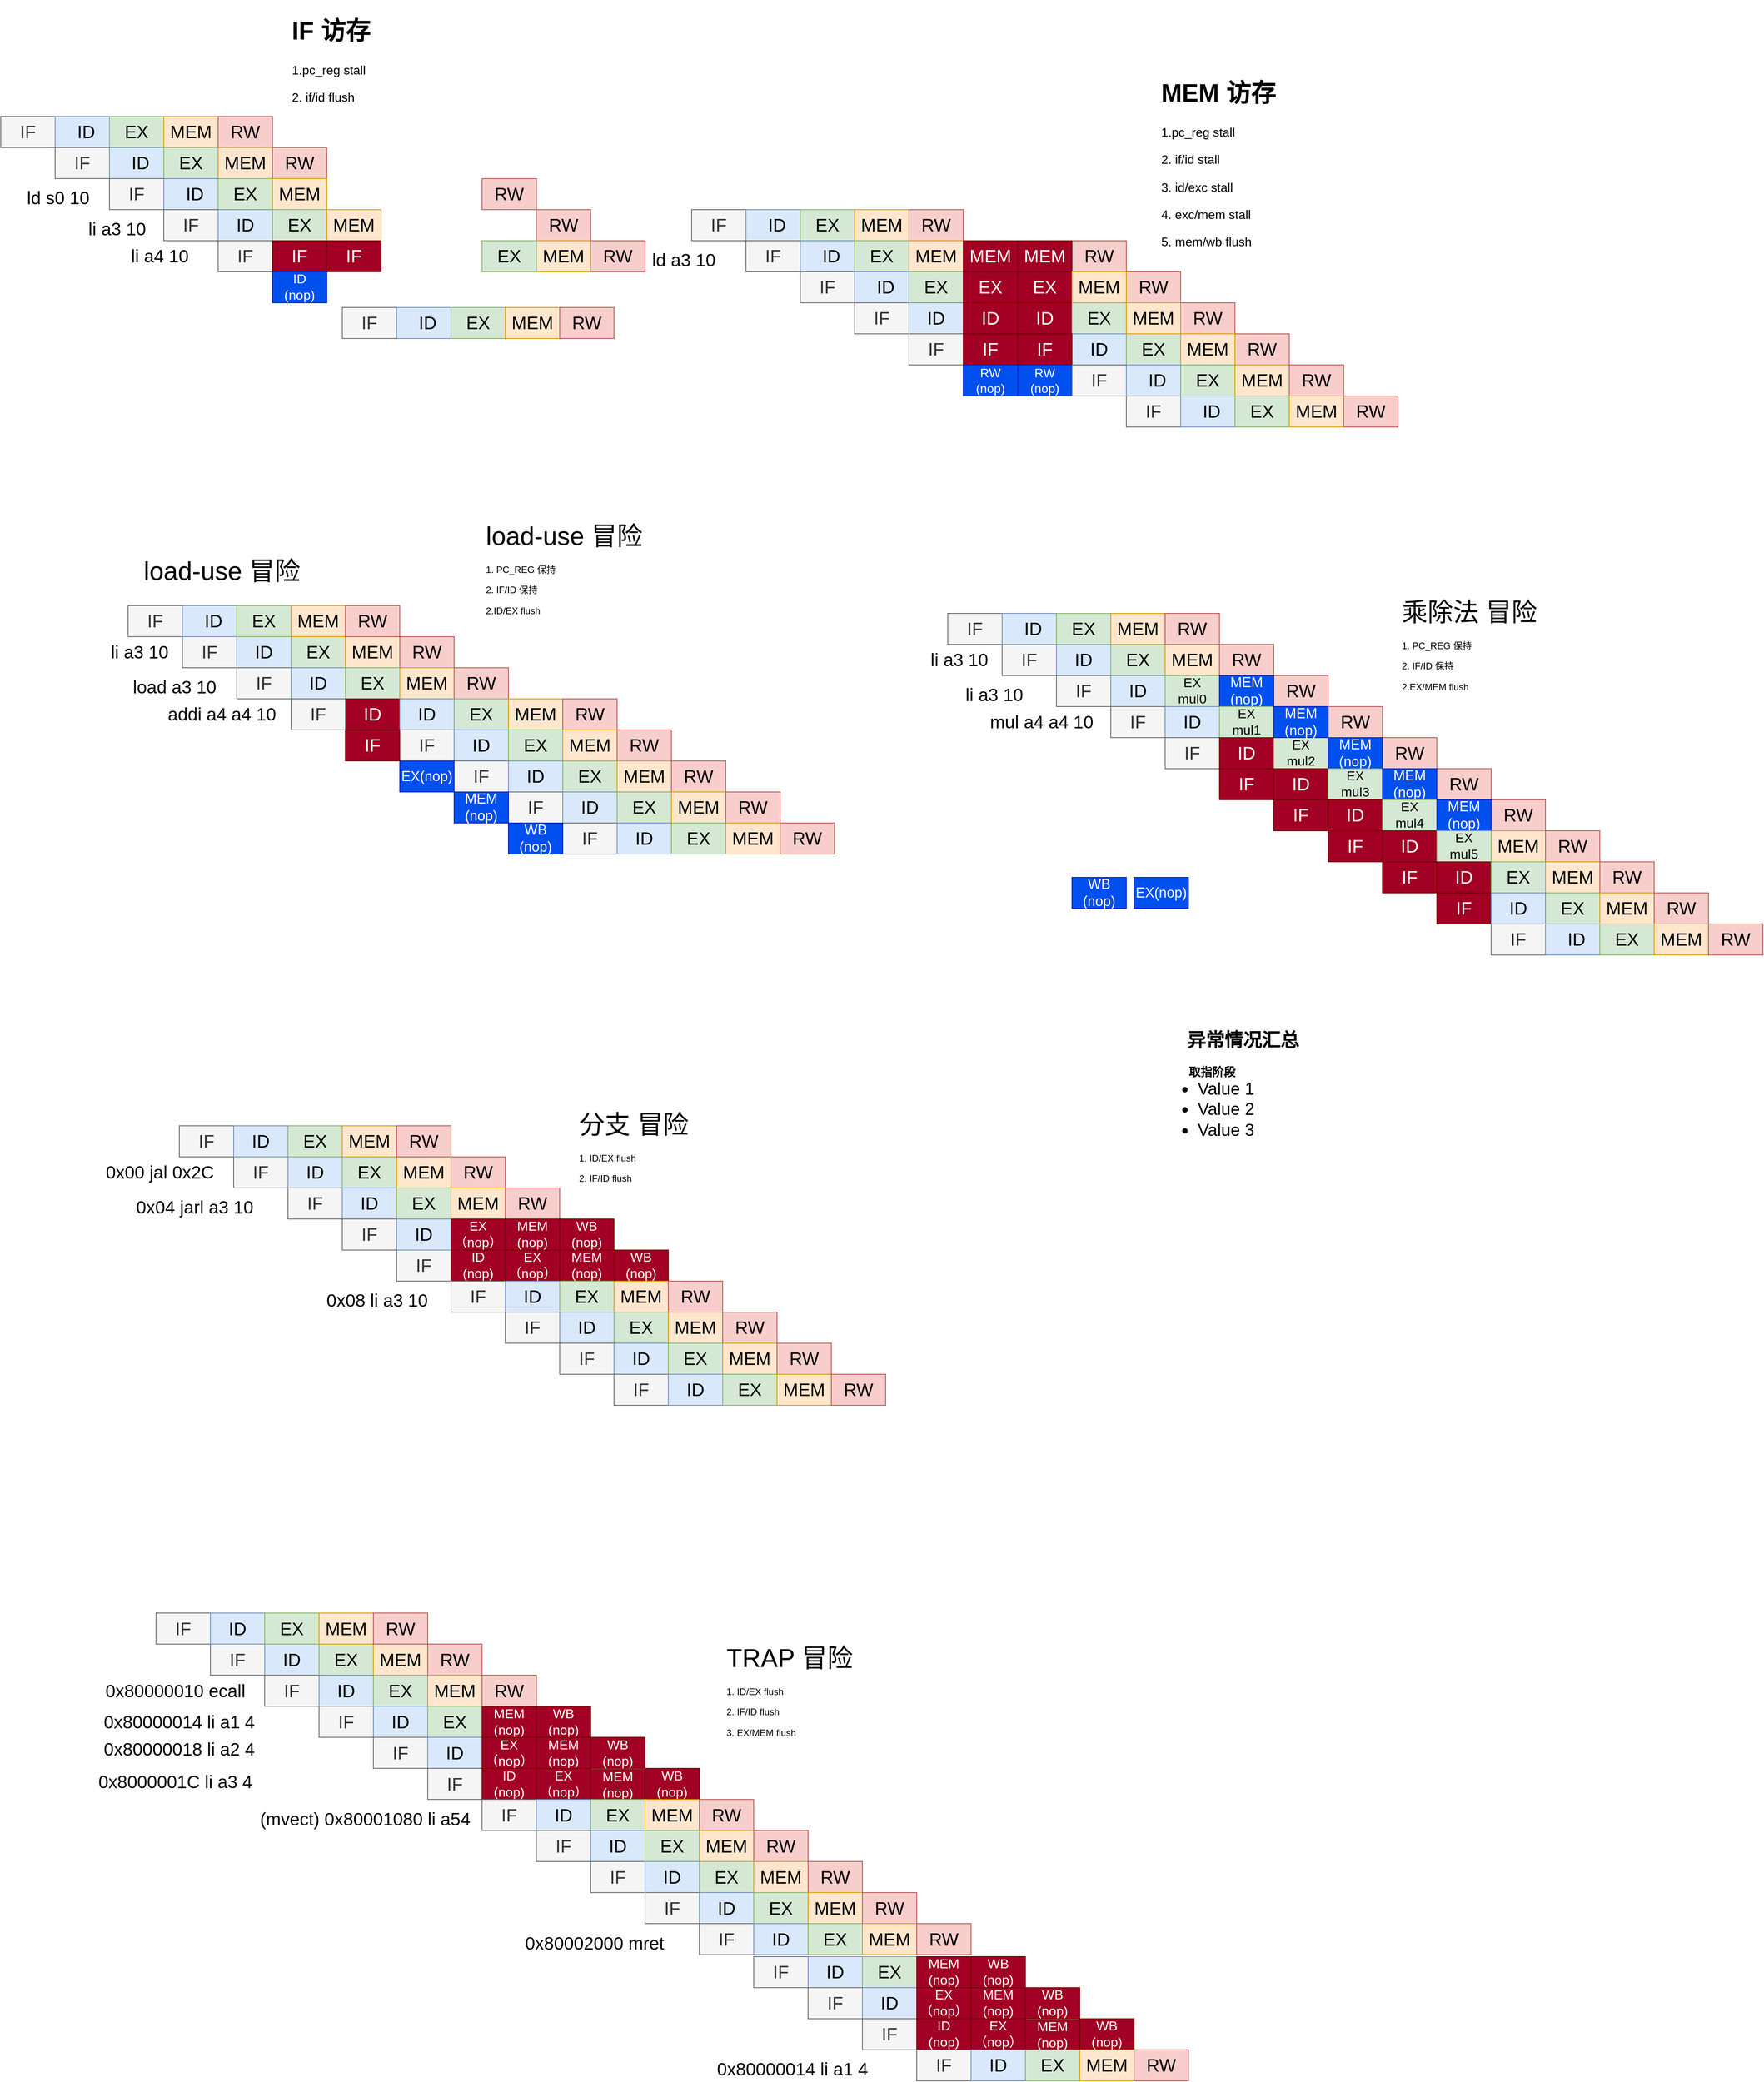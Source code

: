 <mxfile>
    <diagram id="5qtFEe8_QqCSafaba-3f" name="第 1 页">
        <mxGraphModel dx="2935" dy="2219" grid="1" gridSize="10" guides="1" tooltips="1" connect="1" arrows="1" fold="1" page="1" pageScale="1" pageWidth="827" pageHeight="1169" math="0" shadow="0">
            <root>
                <mxCell id="0"/>
                <mxCell id="1" parent="0"/>
                <mxCell id="33" value="" style="group" parent="1" vertex="1" connectable="0">
                    <mxGeometry x="114" y="-200" width="350" height="40" as="geometry"/>
                </mxCell>
                <mxCell id="28" value="IF" style="whiteSpace=wrap;html=1;align=center;fontSize=23;fillColor=#f5f5f5;fontColor=#333333;strokeColor=#666666;" parent="33" vertex="1">
                    <mxGeometry width="70" height="40" as="geometry"/>
                </mxCell>
                <mxCell id="29" value="ID" style="whiteSpace=wrap;html=1;align=center;fontSize=23;fillColor=#dae8fc;strokeColor=#6c8ebf;" parent="33" vertex="1">
                    <mxGeometry x="70" width="70" height="40" as="geometry"/>
                </mxCell>
                <mxCell id="30" value="EX" style="whiteSpace=wrap;html=1;align=center;fontSize=23;fillColor=#d5e8d4;strokeColor=#82b366;" parent="33" vertex="1">
                    <mxGeometry x="140" width="70" height="40" as="geometry"/>
                </mxCell>
                <mxCell id="31" value="MEM" style="whiteSpace=wrap;html=1;align=center;fontSize=23;fillColor=#ffe6cc;strokeColor=#d79b00;" parent="33" vertex="1">
                    <mxGeometry x="210" width="70" height="40" as="geometry"/>
                </mxCell>
                <mxCell id="32" value="RW" style="whiteSpace=wrap;html=1;align=center;fontSize=23;fillColor=#f8cecc;strokeColor=#b85450;" parent="33" vertex="1">
                    <mxGeometry x="280" width="70" height="40" as="geometry"/>
                </mxCell>
                <mxCell id="36" value="" style="group" parent="1" vertex="1" connectable="0">
                    <mxGeometry x="184" y="-160" width="350" height="40" as="geometry"/>
                </mxCell>
                <mxCell id="37" value="IF" style="whiteSpace=wrap;html=1;align=center;fontSize=23;fillColor=#f5f5f5;fontColor=#333333;strokeColor=#666666;" parent="36" vertex="1">
                    <mxGeometry width="70" height="40" as="geometry"/>
                </mxCell>
                <mxCell id="38" value="ID" style="whiteSpace=wrap;html=1;align=center;fontSize=23;fillColor=#dae8fc;strokeColor=#6c8ebf;" parent="36" vertex="1">
                    <mxGeometry x="70" width="70" height="40" as="geometry"/>
                </mxCell>
                <mxCell id="39" value="EX" style="whiteSpace=wrap;html=1;align=center;fontSize=23;fillColor=#d5e8d4;strokeColor=#82b366;" parent="36" vertex="1">
                    <mxGeometry x="140" width="70" height="40" as="geometry"/>
                </mxCell>
                <mxCell id="40" value="MEM" style="whiteSpace=wrap;html=1;align=center;fontSize=23;fillColor=#ffe6cc;strokeColor=#d79b00;" parent="36" vertex="1">
                    <mxGeometry x="210" width="70" height="40" as="geometry"/>
                </mxCell>
                <mxCell id="41" value="RW" style="whiteSpace=wrap;html=1;align=center;fontSize=23;fillColor=#f8cecc;strokeColor=#b85450;" parent="36" vertex="1">
                    <mxGeometry x="280" width="70" height="40" as="geometry"/>
                </mxCell>
                <mxCell id="60" value="" style="group" parent="1" vertex="1" connectable="0">
                    <mxGeometry x="44" y="-240" width="350" height="40" as="geometry"/>
                </mxCell>
                <mxCell id="61" value="IF" style="whiteSpace=wrap;html=1;align=center;fontSize=23;fillColor=#f5f5f5;fontColor=#333333;strokeColor=#666666;" parent="60" vertex="1">
                    <mxGeometry width="70" height="40" as="geometry"/>
                </mxCell>
                <mxCell id="62" value="ID" style="whiteSpace=wrap;html=1;align=center;fontSize=23;fillColor=#dae8fc;strokeColor=#6c8ebf;" parent="60" vertex="1">
                    <mxGeometry x="70" width="80" height="40" as="geometry"/>
                </mxCell>
                <mxCell id="63" value="EX" style="whiteSpace=wrap;html=1;align=center;fontSize=23;fillColor=#d5e8d4;strokeColor=#82b366;" parent="60" vertex="1">
                    <mxGeometry x="140" width="70" height="40" as="geometry"/>
                </mxCell>
                <mxCell id="64" value="MEM" style="whiteSpace=wrap;html=1;align=center;fontSize=23;fillColor=#ffe6cc;strokeColor=#d79b00;" parent="60" vertex="1">
                    <mxGeometry x="210" width="70" height="40" as="geometry"/>
                </mxCell>
                <mxCell id="65" value="RW" style="whiteSpace=wrap;html=1;align=center;fontSize=23;fillColor=#f8cecc;strokeColor=#b85450;" parent="60" vertex="1">
                    <mxGeometry x="280" width="70" height="40" as="geometry"/>
                </mxCell>
                <mxCell id="67" value="li a3 10" style="text;html=1;strokeColor=none;fillColor=none;align=center;verticalAlign=middle;whiteSpace=wrap;rounded=0;fontSize=23;" parent="1" vertex="1">
                    <mxGeometry x="14" y="-195" width="90" height="30" as="geometry"/>
                </mxCell>
                <mxCell id="71" value="load a3 10" style="text;html=1;strokeColor=none;fillColor=none;align=center;verticalAlign=middle;whiteSpace=wrap;rounded=0;fontSize=23;" parent="1" vertex="1">
                    <mxGeometry x="44" y="-150" width="120" height="30" as="geometry"/>
                </mxCell>
                <mxCell id="78" value="ID" style="whiteSpace=wrap;html=1;align=center;fontSize=23;fillColor=#a20025;fontColor=#ffffff;strokeColor=#6F0000;" parent="1" vertex="1">
                    <mxGeometry x="324" y="-120" width="70" height="40" as="geometry"/>
                </mxCell>
                <mxCell id="43" value="IF" style="whiteSpace=wrap;html=1;align=center;fontSize=23;fillColor=#f5f5f5;fontColor=#333333;strokeColor=#666666;" parent="1" vertex="1">
                    <mxGeometry x="254" y="-120" width="70" height="40" as="geometry"/>
                </mxCell>
                <mxCell id="44" value="ID" style="whiteSpace=wrap;html=1;align=center;fontSize=23;fillColor=#dae8fc;strokeColor=#6c8ebf;" parent="1" vertex="1">
                    <mxGeometry x="394" y="-120" width="70" height="40" as="geometry"/>
                </mxCell>
                <mxCell id="45" value="EX" style="whiteSpace=wrap;html=1;align=center;fontSize=23;fillColor=#d5e8d4;strokeColor=#82b366;" parent="1" vertex="1">
                    <mxGeometry x="464" y="-120" width="70" height="40" as="geometry"/>
                </mxCell>
                <mxCell id="46" value="MEM" style="whiteSpace=wrap;html=1;align=center;fontSize=23;fillColor=#ffe6cc;strokeColor=#d79b00;" parent="1" vertex="1">
                    <mxGeometry x="534" y="-120" width="70" height="40" as="geometry"/>
                </mxCell>
                <mxCell id="47" value="RW" style="whiteSpace=wrap;html=1;align=center;fontSize=23;fillColor=#f8cecc;strokeColor=#b85450;" parent="1" vertex="1">
                    <mxGeometry x="604" y="-120" width="70" height="40" as="geometry"/>
                </mxCell>
                <mxCell id="83" value="" style="group" parent="1" vertex="1" connectable="0">
                    <mxGeometry x="180" y="470" width="350" height="40" as="geometry"/>
                </mxCell>
                <mxCell id="84" value="IF" style="whiteSpace=wrap;html=1;align=center;fontSize=23;fillColor=#f5f5f5;fontColor=#333333;strokeColor=#666666;" parent="83" vertex="1">
                    <mxGeometry width="70" height="40" as="geometry"/>
                </mxCell>
                <mxCell id="85" value="ID" style="whiteSpace=wrap;html=1;align=center;fontSize=23;fillColor=#dae8fc;strokeColor=#6c8ebf;" parent="83" vertex="1">
                    <mxGeometry x="70" width="70" height="40" as="geometry"/>
                </mxCell>
                <mxCell id="86" value="EX" style="whiteSpace=wrap;html=1;align=center;fontSize=23;fillColor=#d5e8d4;strokeColor=#82b366;" parent="83" vertex="1">
                    <mxGeometry x="140" width="70" height="40" as="geometry"/>
                </mxCell>
                <mxCell id="87" value="MEM" style="whiteSpace=wrap;html=1;align=center;fontSize=23;fillColor=#ffe6cc;strokeColor=#d79b00;" parent="83" vertex="1">
                    <mxGeometry x="210" width="70" height="40" as="geometry"/>
                </mxCell>
                <mxCell id="88" value="RW" style="whiteSpace=wrap;html=1;align=center;fontSize=23;fillColor=#f8cecc;strokeColor=#b85450;" parent="83" vertex="1">
                    <mxGeometry x="280" width="70" height="40" as="geometry"/>
                </mxCell>
                <mxCell id="89" value="0x00 jal 0x2C" style="text;html=1;strokeColor=none;fillColor=none;align=center;verticalAlign=middle;whiteSpace=wrap;rounded=0;fontSize=23;" parent="1" vertex="1">
                    <mxGeometry x="-20" y="475" width="210" height="30" as="geometry"/>
                </mxCell>
                <mxCell id="90" value="0x04 jarl a3 10" style="text;html=1;strokeColor=none;fillColor=none;align=center;verticalAlign=middle;whiteSpace=wrap;rounded=0;fontSize=23;" parent="1" vertex="1">
                    <mxGeometry x="40" y="520" width="180" height="30" as="geometry"/>
                </mxCell>
                <mxCell id="91" value="" style="group" parent="1" vertex="1" connectable="0">
                    <mxGeometry x="250" y="510" width="350" height="40" as="geometry"/>
                </mxCell>
                <mxCell id="92" value="IF" style="whiteSpace=wrap;html=1;align=center;fontSize=23;fillColor=#f5f5f5;fontColor=#333333;strokeColor=#666666;" parent="91" vertex="1">
                    <mxGeometry width="70" height="40" as="geometry"/>
                </mxCell>
                <mxCell id="93" value="ID" style="whiteSpace=wrap;html=1;align=center;fontSize=23;fillColor=#dae8fc;strokeColor=#6c8ebf;" parent="91" vertex="1">
                    <mxGeometry x="70" width="70" height="40" as="geometry"/>
                </mxCell>
                <mxCell id="94" value="EX" style="whiteSpace=wrap;html=1;align=center;fontSize=23;fillColor=#d5e8d4;strokeColor=#82b366;" parent="91" vertex="1">
                    <mxGeometry x="140" width="70" height="40" as="geometry"/>
                </mxCell>
                <mxCell id="95" value="MEM" style="whiteSpace=wrap;html=1;align=center;fontSize=23;fillColor=#ffe6cc;strokeColor=#d79b00;" parent="91" vertex="1">
                    <mxGeometry x="210" width="70" height="40" as="geometry"/>
                </mxCell>
                <mxCell id="96" value="RW" style="whiteSpace=wrap;html=1;align=center;fontSize=23;fillColor=#f8cecc;strokeColor=#b85450;" parent="91" vertex="1">
                    <mxGeometry x="280" width="70" height="40" as="geometry"/>
                </mxCell>
                <mxCell id="98" value="" style="group" parent="1" vertex="1" connectable="0">
                    <mxGeometry x="390" y="590" width="350" height="40" as="geometry"/>
                </mxCell>
                <mxCell id="99" value="IF" style="whiteSpace=wrap;html=1;align=center;fontSize=23;fillColor=#f5f5f5;fontColor=#333333;strokeColor=#666666;" parent="98" vertex="1">
                    <mxGeometry width="70" height="40" as="geometry"/>
                </mxCell>
                <mxCell id="134" value="ID&lt;br style=&quot;font-size: 17px;&quot;&gt;(nop)" style="whiteSpace=wrap;html=1;align=center;fontSize=17;fillColor=#a20025;fontColor=#ffffff;strokeColor=#6F0000;" parent="98" vertex="1">
                    <mxGeometry x="70" width="70" height="40" as="geometry"/>
                </mxCell>
                <mxCell id="180" value="EX&lt;br style=&quot;font-size: 17px;&quot;&gt;（nop）" style="whiteSpace=wrap;html=1;align=center;fontSize=17;fillColor=#a20025;fontColor=#ffffff;strokeColor=#6F0000;" parent="98" vertex="1">
                    <mxGeometry x="140" width="70" height="40" as="geometry"/>
                </mxCell>
                <mxCell id="181" value="MEM&lt;br style=&quot;font-size: 17px;&quot;&gt;(nop)" style="whiteSpace=wrap;html=1;align=center;fontSize=17;fillColor=#a20025;fontColor=#ffffff;strokeColor=#6F0000;" parent="98" vertex="1">
                    <mxGeometry x="210" width="70" height="40" as="geometry"/>
                </mxCell>
                <mxCell id="182" value="WB&lt;br style=&quot;font-size: 17px;&quot;&gt;(nop)" style="whiteSpace=wrap;html=1;align=center;fontSize=17;fillColor=#a20025;fontColor=#ffffff;strokeColor=#6F0000;" parent="98" vertex="1">
                    <mxGeometry x="280" width="70" height="40" as="geometry"/>
                </mxCell>
                <mxCell id="104" value="0x08 li a3 10" style="text;html=1;strokeColor=none;fillColor=none;align=center;verticalAlign=middle;whiteSpace=wrap;rounded=0;fontSize=23;" parent="1" vertex="1">
                    <mxGeometry x="290" y="640" width="150" height="30" as="geometry"/>
                </mxCell>
                <mxCell id="105" value="" style="group;fontSize=11;" parent="1" vertex="1" connectable="0">
                    <mxGeometry x="320" y="550" width="350" height="40" as="geometry"/>
                </mxCell>
                <mxCell id="106" value="IF" style="whiteSpace=wrap;html=1;align=center;fontSize=23;fillColor=#f5f5f5;fontColor=#333333;strokeColor=#666666;" parent="105" vertex="1">
                    <mxGeometry width="70" height="40" as="geometry"/>
                </mxCell>
                <mxCell id="107" value="ID" style="whiteSpace=wrap;html=1;align=center;fontSize=23;fillColor=#dae8fc;strokeColor=#6c8ebf;" parent="105" vertex="1">
                    <mxGeometry x="70" width="70" height="40" as="geometry"/>
                </mxCell>
                <mxCell id="81" value="EX&lt;br style=&quot;font-size: 17px;&quot;&gt;（nop）" style="whiteSpace=wrap;html=1;align=center;fontSize=17;fillColor=#a20025;fontColor=#ffffff;strokeColor=#6F0000;" parent="105" vertex="1">
                    <mxGeometry x="140" width="70" height="40" as="geometry"/>
                </mxCell>
                <mxCell id="140" value="MEM&lt;br style=&quot;font-size: 17px;&quot;&gt;(nop)" style="whiteSpace=wrap;html=1;align=center;fontSize=17;fillColor=#a20025;fontColor=#ffffff;strokeColor=#6F0000;" parent="105" vertex="1">
                    <mxGeometry x="210" width="70" height="40" as="geometry"/>
                </mxCell>
                <mxCell id="141" value="WB&lt;br style=&quot;font-size: 17px;&quot;&gt;(nop)" style="whiteSpace=wrap;html=1;align=center;fontSize=17;fillColor=#a20025;fontColor=#ffffff;strokeColor=#6F0000;" parent="105" vertex="1">
                    <mxGeometry x="280" width="70" height="40" as="geometry"/>
                </mxCell>
                <mxCell id="112" value="" style="group" parent="1" vertex="1" connectable="0">
                    <mxGeometry x="460" y="630" width="350" height="40" as="geometry"/>
                </mxCell>
                <mxCell id="113" value="IF" style="whiteSpace=wrap;html=1;align=center;fontSize=23;fillColor=#f5f5f5;fontColor=#333333;strokeColor=#666666;" parent="112" vertex="1">
                    <mxGeometry width="70" height="40" as="geometry"/>
                </mxCell>
                <mxCell id="114" value="ID" style="whiteSpace=wrap;html=1;align=center;fontSize=23;fillColor=#dae8fc;strokeColor=#6c8ebf;" parent="112" vertex="1">
                    <mxGeometry x="70" width="70" height="40" as="geometry"/>
                </mxCell>
                <mxCell id="115" value="EX" style="whiteSpace=wrap;html=1;align=center;fontSize=23;fillColor=#d5e8d4;strokeColor=#82b366;" parent="112" vertex="1">
                    <mxGeometry x="140" width="70" height="40" as="geometry"/>
                </mxCell>
                <mxCell id="116" value="MEM" style="whiteSpace=wrap;html=1;align=center;fontSize=23;fillColor=#ffe6cc;strokeColor=#d79b00;" parent="112" vertex="1">
                    <mxGeometry x="210" width="70" height="40" as="geometry"/>
                </mxCell>
                <mxCell id="117" value="RW" style="whiteSpace=wrap;html=1;align=center;fontSize=23;fillColor=#f8cecc;strokeColor=#b85450;" parent="112" vertex="1">
                    <mxGeometry x="280" width="70" height="40" as="geometry"/>
                </mxCell>
                <mxCell id="118" value="" style="group" parent="1" vertex="1" connectable="0">
                    <mxGeometry x="530" y="670" width="350" height="40" as="geometry"/>
                </mxCell>
                <mxCell id="119" value="IF" style="whiteSpace=wrap;html=1;align=center;fontSize=23;fillColor=#f5f5f5;fontColor=#333333;strokeColor=#666666;" parent="118" vertex="1">
                    <mxGeometry width="70" height="40" as="geometry"/>
                </mxCell>
                <mxCell id="120" value="ID" style="whiteSpace=wrap;html=1;align=center;fontSize=23;fillColor=#dae8fc;strokeColor=#6c8ebf;" parent="118" vertex="1">
                    <mxGeometry x="70" width="70" height="40" as="geometry"/>
                </mxCell>
                <mxCell id="121" value="EX" style="whiteSpace=wrap;html=1;align=center;fontSize=23;fillColor=#d5e8d4;strokeColor=#82b366;" parent="118" vertex="1">
                    <mxGeometry x="140" width="70" height="40" as="geometry"/>
                </mxCell>
                <mxCell id="122" value="MEM" style="whiteSpace=wrap;html=1;align=center;fontSize=23;fillColor=#ffe6cc;strokeColor=#d79b00;" parent="118" vertex="1">
                    <mxGeometry x="210" width="70" height="40" as="geometry"/>
                </mxCell>
                <mxCell id="123" value="RW" style="whiteSpace=wrap;html=1;align=center;fontSize=23;fillColor=#f8cecc;strokeColor=#b85450;" parent="118" vertex="1">
                    <mxGeometry x="280" width="70" height="40" as="geometry"/>
                </mxCell>
                <mxCell id="128" value="" style="group" parent="1" vertex="1" connectable="0">
                    <mxGeometry x="110" y="430" width="350" height="40" as="geometry"/>
                </mxCell>
                <mxCell id="129" value="IF" style="whiteSpace=wrap;html=1;align=center;fontSize=23;fillColor=#f5f5f5;fontColor=#333333;strokeColor=#666666;" parent="128" vertex="1">
                    <mxGeometry width="70" height="40" as="geometry"/>
                </mxCell>
                <mxCell id="130" value="ID" style="whiteSpace=wrap;html=1;align=center;fontSize=23;fillColor=#dae8fc;strokeColor=#6c8ebf;" parent="128" vertex="1">
                    <mxGeometry x="70" width="70" height="40" as="geometry"/>
                </mxCell>
                <mxCell id="131" value="EX" style="whiteSpace=wrap;html=1;align=center;fontSize=23;fillColor=#d5e8d4;strokeColor=#82b366;" parent="128" vertex="1">
                    <mxGeometry x="140" width="70" height="40" as="geometry"/>
                </mxCell>
                <mxCell id="132" value="MEM" style="whiteSpace=wrap;html=1;align=center;fontSize=23;fillColor=#ffe6cc;strokeColor=#d79b00;" parent="128" vertex="1">
                    <mxGeometry x="210" width="70" height="40" as="geometry"/>
                </mxCell>
                <mxCell id="133" value="RW" style="whiteSpace=wrap;html=1;align=center;fontSize=23;fillColor=#f8cecc;strokeColor=#b85450;" parent="128" vertex="1">
                    <mxGeometry x="280" width="70" height="40" as="geometry"/>
                </mxCell>
                <mxCell id="145" value="" style="group;fillColor=#a20025;fontColor=#ffffff;strokeColor=#6F0000;" parent="1" vertex="1" connectable="0">
                    <mxGeometry x="394" y="-80" width="350" height="40" as="geometry"/>
                </mxCell>
                <mxCell id="146" value="IF" style="whiteSpace=wrap;html=1;align=center;fontSize=23;fillColor=#f5f5f5;fontColor=#333333;strokeColor=#666666;" parent="145" vertex="1">
                    <mxGeometry width="70" height="40" as="geometry"/>
                </mxCell>
                <mxCell id="147" value="ID" style="whiteSpace=wrap;html=1;align=center;fontSize=23;fillColor=#dae8fc;strokeColor=#6c8ebf;" parent="145" vertex="1">
                    <mxGeometry x="70" width="70" height="40" as="geometry"/>
                </mxCell>
                <mxCell id="148" value="EX" style="whiteSpace=wrap;html=1;align=center;fontSize=23;fillColor=#d5e8d4;strokeColor=#82b366;" parent="145" vertex="1">
                    <mxGeometry x="140" width="70" height="40" as="geometry"/>
                </mxCell>
                <mxCell id="149" value="MEM" style="whiteSpace=wrap;html=1;align=center;fontSize=23;fillColor=#ffe6cc;strokeColor=#d79b00;" parent="145" vertex="1">
                    <mxGeometry x="210" width="70" height="40" as="geometry"/>
                </mxCell>
                <mxCell id="150" value="RW" style="whiteSpace=wrap;html=1;align=center;fontSize=23;fillColor=#f8cecc;strokeColor=#b85450;" parent="145" vertex="1">
                    <mxGeometry x="280" width="70" height="40" as="geometry"/>
                </mxCell>
                <mxCell id="152" value="IF" style="whiteSpace=wrap;html=1;align=center;fontSize=23;fillColor=#a20025;fontColor=#ffffff;strokeColor=#6F0000;" parent="1" vertex="1">
                    <mxGeometry x="324" y="-80" width="70" height="40" as="geometry"/>
                </mxCell>
                <mxCell id="154" value="" style="group" parent="1" vertex="1" connectable="0">
                    <mxGeometry x="464" y="-40" width="350" height="40" as="geometry"/>
                </mxCell>
                <mxCell id="155" value="IF" style="whiteSpace=wrap;html=1;align=center;fontSize=23;fillColor=#f5f5f5;fontColor=#333333;strokeColor=#666666;" parent="154" vertex="1">
                    <mxGeometry width="70" height="40" as="geometry"/>
                </mxCell>
                <mxCell id="156" value="ID" style="whiteSpace=wrap;html=1;align=center;fontSize=23;fillColor=#dae8fc;strokeColor=#6c8ebf;" parent="154" vertex="1">
                    <mxGeometry x="70" width="70" height="40" as="geometry"/>
                </mxCell>
                <mxCell id="157" value="EX" style="whiteSpace=wrap;html=1;align=center;fontSize=23;fillColor=#d5e8d4;strokeColor=#82b366;" parent="154" vertex="1">
                    <mxGeometry x="140" width="70" height="40" as="geometry"/>
                </mxCell>
                <mxCell id="158" value="MEM" style="whiteSpace=wrap;html=1;align=center;fontSize=23;fillColor=#ffe6cc;strokeColor=#d79b00;" parent="154" vertex="1">
                    <mxGeometry x="210" width="70" height="40" as="geometry"/>
                </mxCell>
                <mxCell id="159" value="RW" style="whiteSpace=wrap;html=1;align=center;fontSize=23;fillColor=#f8cecc;strokeColor=#b85450;" parent="154" vertex="1">
                    <mxGeometry x="280" width="70" height="40" as="geometry"/>
                </mxCell>
                <mxCell id="160" value="EX(nop)" style="whiteSpace=wrap;html=1;align=center;fontSize=18;fillColor=#0050ef;strokeColor=#001DBC;fontColor=#ffffff;" parent="1" vertex="1">
                    <mxGeometry x="394" y="-40" width="70" height="40" as="geometry"/>
                </mxCell>
                <mxCell id="163" value="" style="group" parent="1" vertex="1" connectable="0">
                    <mxGeometry x="534" width="350" height="40" as="geometry"/>
                </mxCell>
                <mxCell id="164" value="IF" style="whiteSpace=wrap;html=1;align=center;fontSize=23;fillColor=#f5f5f5;fontColor=#333333;strokeColor=#666666;" parent="163" vertex="1">
                    <mxGeometry width="70" height="40" as="geometry"/>
                </mxCell>
                <mxCell id="165" value="ID" style="whiteSpace=wrap;html=1;align=center;fontSize=23;fillColor=#dae8fc;strokeColor=#6c8ebf;" parent="163" vertex="1">
                    <mxGeometry x="70" width="70" height="40" as="geometry"/>
                </mxCell>
                <mxCell id="166" value="EX" style="whiteSpace=wrap;html=1;align=center;fontSize=23;fillColor=#d5e8d4;strokeColor=#82b366;" parent="163" vertex="1">
                    <mxGeometry x="140" width="70" height="40" as="geometry"/>
                </mxCell>
                <mxCell id="167" value="MEM" style="whiteSpace=wrap;html=1;align=center;fontSize=23;fillColor=#ffe6cc;strokeColor=#d79b00;" parent="163" vertex="1">
                    <mxGeometry x="210" width="70" height="40" as="geometry"/>
                </mxCell>
                <mxCell id="168" value="RW" style="whiteSpace=wrap;html=1;align=center;fontSize=23;fillColor=#f8cecc;strokeColor=#b85450;" parent="163" vertex="1">
                    <mxGeometry x="280" width="70" height="40" as="geometry"/>
                </mxCell>
                <mxCell id="169" value="MEM&lt;br&gt;(nop)" style="whiteSpace=wrap;html=1;align=center;fontSize=18;fillColor=#0050ef;strokeColor=#001DBC;fontColor=#ffffff;" parent="1" vertex="1">
                    <mxGeometry x="464" width="70" height="40" as="geometry"/>
                </mxCell>
                <mxCell id="170" value="" style="group" parent="1" vertex="1" connectable="0">
                    <mxGeometry x="604" y="40" width="350" height="40" as="geometry"/>
                </mxCell>
                <mxCell id="171" value="IF" style="whiteSpace=wrap;html=1;align=center;fontSize=23;fillColor=#f5f5f5;fontColor=#333333;strokeColor=#666666;" parent="170" vertex="1">
                    <mxGeometry width="70" height="40" as="geometry"/>
                </mxCell>
                <mxCell id="172" value="ID" style="whiteSpace=wrap;html=1;align=center;fontSize=23;fillColor=#dae8fc;strokeColor=#6c8ebf;" parent="170" vertex="1">
                    <mxGeometry x="70" width="70" height="40" as="geometry"/>
                </mxCell>
                <mxCell id="173" value="EX" style="whiteSpace=wrap;html=1;align=center;fontSize=23;fillColor=#d5e8d4;strokeColor=#82b366;" parent="170" vertex="1">
                    <mxGeometry x="140" width="70" height="40" as="geometry"/>
                </mxCell>
                <mxCell id="174" value="MEM" style="whiteSpace=wrap;html=1;align=center;fontSize=23;fillColor=#ffe6cc;strokeColor=#d79b00;" parent="170" vertex="1">
                    <mxGeometry x="210" width="70" height="40" as="geometry"/>
                </mxCell>
                <mxCell id="175" value="RW" style="whiteSpace=wrap;html=1;align=center;fontSize=23;fillColor=#f8cecc;strokeColor=#b85450;" parent="170" vertex="1">
                    <mxGeometry x="280" width="70" height="40" as="geometry"/>
                </mxCell>
                <mxCell id="176" value="WB&lt;br&gt;(nop)" style="whiteSpace=wrap;html=1;align=center;fontSize=18;fillColor=#0050ef;strokeColor=#001DBC;fontColor=#ffffff;" parent="1" vertex="1">
                    <mxGeometry x="534" y="40" width="70" height="40" as="geometry"/>
                </mxCell>
                <mxCell id="177" value="addi a4 a4 10" style="text;html=1;strokeColor=none;fillColor=none;align=center;verticalAlign=middle;whiteSpace=wrap;rounded=0;fontSize=23;" parent="1" vertex="1">
                    <mxGeometry x="90" y="-115" width="150" height="30" as="geometry"/>
                </mxCell>
                <mxCell id="178" value="load-use 冒险" style="text;html=1;strokeColor=none;fillColor=none;align=center;verticalAlign=middle;whiteSpace=wrap;rounded=0;fontSize=33;" parent="1" vertex="1">
                    <mxGeometry x="40" y="-320" width="250" height="70" as="geometry"/>
                </mxCell>
                <mxCell id="183" value="" style="group" parent="1" vertex="1" connectable="0">
                    <mxGeometry x="600" y="710" width="350" height="40" as="geometry"/>
                </mxCell>
                <mxCell id="184" value="IF" style="whiteSpace=wrap;html=1;align=center;fontSize=23;fillColor=#f5f5f5;fontColor=#333333;strokeColor=#666666;" parent="183" vertex="1">
                    <mxGeometry width="70" height="40" as="geometry"/>
                </mxCell>
                <mxCell id="185" value="ID" style="whiteSpace=wrap;html=1;align=center;fontSize=23;fillColor=#dae8fc;strokeColor=#6c8ebf;" parent="183" vertex="1">
                    <mxGeometry x="70" width="70" height="40" as="geometry"/>
                </mxCell>
                <mxCell id="186" value="EX" style="whiteSpace=wrap;html=1;align=center;fontSize=23;fillColor=#d5e8d4;strokeColor=#82b366;" parent="183" vertex="1">
                    <mxGeometry x="140" width="70" height="40" as="geometry"/>
                </mxCell>
                <mxCell id="187" value="MEM" style="whiteSpace=wrap;html=1;align=center;fontSize=23;fillColor=#ffe6cc;strokeColor=#d79b00;" parent="183" vertex="1">
                    <mxGeometry x="210" width="70" height="40" as="geometry"/>
                </mxCell>
                <mxCell id="188" value="RW" style="whiteSpace=wrap;html=1;align=center;fontSize=23;fillColor=#f8cecc;strokeColor=#b85450;" parent="183" vertex="1">
                    <mxGeometry x="280" width="70" height="40" as="geometry"/>
                </mxCell>
                <mxCell id="189" value="" style="group" parent="1" vertex="1" connectable="0">
                    <mxGeometry x="670" y="750" width="350" height="40" as="geometry"/>
                </mxCell>
                <mxCell id="190" value="IF" style="whiteSpace=wrap;html=1;align=center;fontSize=23;fillColor=#f5f5f5;fontColor=#333333;strokeColor=#666666;" parent="189" vertex="1">
                    <mxGeometry width="70" height="40" as="geometry"/>
                </mxCell>
                <mxCell id="191" value="ID" style="whiteSpace=wrap;html=1;align=center;fontSize=23;fillColor=#dae8fc;strokeColor=#6c8ebf;" parent="189" vertex="1">
                    <mxGeometry x="70" width="70" height="40" as="geometry"/>
                </mxCell>
                <mxCell id="192" value="EX" style="whiteSpace=wrap;html=1;align=center;fontSize=23;fillColor=#d5e8d4;strokeColor=#82b366;" parent="189" vertex="1">
                    <mxGeometry x="140" width="70" height="40" as="geometry"/>
                </mxCell>
                <mxCell id="193" value="MEM" style="whiteSpace=wrap;html=1;align=center;fontSize=23;fillColor=#ffe6cc;strokeColor=#d79b00;" parent="189" vertex="1">
                    <mxGeometry x="210" width="70" height="40" as="geometry"/>
                </mxCell>
                <mxCell id="194" value="RW" style="whiteSpace=wrap;html=1;align=center;fontSize=23;fillColor=#f8cecc;strokeColor=#b85450;" parent="189" vertex="1">
                    <mxGeometry x="280" width="70" height="40" as="geometry"/>
                </mxCell>
                <mxCell id="195" value="&lt;h1&gt;&lt;span style=&quot;font-size: 33px ; font-weight: 400 ; text-align: center&quot;&gt;load-use 冒险&lt;/span&gt;&lt;br&gt;&lt;/h1&gt;&lt;p&gt;1. PC_REG 保持&lt;/p&gt;&lt;p&gt;2. IF/ID 保持&lt;/p&gt;&lt;p&gt;2.ID/EX flush&lt;/p&gt;" style="text;html=1;strokeColor=none;fillColor=none;spacing=5;spacingTop=-20;whiteSpace=wrap;overflow=hidden;rounded=0;" parent="1" vertex="1">
                    <mxGeometry x="500" y="-355" width="230" height="155" as="geometry"/>
                </mxCell>
                <mxCell id="196" value="&lt;h1&gt;&lt;span style=&quot;font-size: 33px ; font-weight: 400 ; text-align: center&quot;&gt;分支 冒险&lt;/span&gt;&lt;br&gt;&lt;/h1&gt;&lt;p&gt;1. ID/EX flush&lt;/p&gt;&lt;p&gt;2. IF/ID flush&lt;/p&gt;" style="text;html=1;strokeColor=none;fillColor=none;spacing=5;spacingTop=-20;whiteSpace=wrap;overflow=hidden;rounded=0;" parent="1" vertex="1">
                    <mxGeometry x="620" y="402.5" width="230" height="117.5" as="geometry"/>
                </mxCell>
                <mxCell id="313" value="" style="group" parent="1" vertex="1" connectable="0">
                    <mxGeometry x="1170" y="-190" width="350" height="40" as="geometry"/>
                </mxCell>
                <mxCell id="314" value="IF" style="whiteSpace=wrap;html=1;align=center;fontSize=23;fillColor=#f5f5f5;fontColor=#333333;strokeColor=#666666;" parent="313" vertex="1">
                    <mxGeometry width="70" height="40" as="geometry"/>
                </mxCell>
                <mxCell id="315" value="ID" style="whiteSpace=wrap;html=1;align=center;fontSize=23;fillColor=#dae8fc;strokeColor=#6c8ebf;" parent="313" vertex="1">
                    <mxGeometry x="70" width="70" height="40" as="geometry"/>
                </mxCell>
                <mxCell id="316" value="EX" style="whiteSpace=wrap;html=1;align=center;fontSize=23;fillColor=#d5e8d4;strokeColor=#82b366;" parent="313" vertex="1">
                    <mxGeometry x="140" width="70" height="40" as="geometry"/>
                </mxCell>
                <mxCell id="317" value="MEM" style="whiteSpace=wrap;html=1;align=center;fontSize=23;fillColor=#ffe6cc;strokeColor=#d79b00;" parent="313" vertex="1">
                    <mxGeometry x="210" width="70" height="40" as="geometry"/>
                </mxCell>
                <mxCell id="318" value="RW" style="whiteSpace=wrap;html=1;align=center;fontSize=23;fillColor=#f8cecc;strokeColor=#b85450;" parent="313" vertex="1">
                    <mxGeometry x="280" width="70" height="40" as="geometry"/>
                </mxCell>
                <mxCell id="319" value="" style="group" parent="1" vertex="1" connectable="0">
                    <mxGeometry x="1240" y="-150" width="350" height="40" as="geometry"/>
                </mxCell>
                <mxCell id="320" value="IF" style="whiteSpace=wrap;html=1;align=center;fontSize=23;fillColor=#f5f5f5;fontColor=#333333;strokeColor=#666666;" parent="319" vertex="1">
                    <mxGeometry width="70" height="40" as="geometry"/>
                </mxCell>
                <mxCell id="321" value="ID" style="whiteSpace=wrap;html=1;align=center;fontSize=23;fillColor=#dae8fc;strokeColor=#6c8ebf;" parent="319" vertex="1">
                    <mxGeometry x="70" width="70" height="40" as="geometry"/>
                </mxCell>
                <mxCell id="322" value="EX&lt;br style=&quot;font-size: 17px;&quot;&gt;mul0" style="whiteSpace=wrap;html=1;align=center;fontSize=17;fillColor=#d5e8d4;strokeColor=#82b366;" parent="319" vertex="1">
                    <mxGeometry x="140" width="70" height="40" as="geometry"/>
                </mxCell>
                <mxCell id="324" value="RW" style="whiteSpace=wrap;html=1;align=center;fontSize=23;fillColor=#f8cecc;strokeColor=#b85450;" parent="319" vertex="1">
                    <mxGeometry x="280" width="70" height="40" as="geometry"/>
                </mxCell>
                <mxCell id="359" value="MEM&lt;br&gt;(nop)" style="whiteSpace=wrap;html=1;align=center;fontSize=18;fillColor=#0050ef;strokeColor=#001DBC;fontColor=#ffffff;" parent="319" vertex="1">
                    <mxGeometry x="210" width="70" height="40" as="geometry"/>
                </mxCell>
                <mxCell id="325" value="" style="group" parent="1" vertex="1" connectable="0">
                    <mxGeometry x="1100" y="-230" width="350" height="40" as="geometry"/>
                </mxCell>
                <mxCell id="326" value="IF" style="whiteSpace=wrap;html=1;align=center;fontSize=23;fillColor=#f5f5f5;fontColor=#333333;strokeColor=#666666;" parent="325" vertex="1">
                    <mxGeometry width="70" height="40" as="geometry"/>
                </mxCell>
                <mxCell id="327" value="ID" style="whiteSpace=wrap;html=1;align=center;fontSize=23;fillColor=#dae8fc;strokeColor=#6c8ebf;" parent="325" vertex="1">
                    <mxGeometry x="70" width="80" height="40" as="geometry"/>
                </mxCell>
                <mxCell id="328" value="EX" style="whiteSpace=wrap;html=1;align=center;fontSize=23;fillColor=#d5e8d4;strokeColor=#82b366;" parent="325" vertex="1">
                    <mxGeometry x="140" width="70" height="40" as="geometry"/>
                </mxCell>
                <mxCell id="329" value="MEM" style="whiteSpace=wrap;html=1;align=center;fontSize=23;fillColor=#ffe6cc;strokeColor=#d79b00;" parent="325" vertex="1">
                    <mxGeometry x="210" width="70" height="40" as="geometry"/>
                </mxCell>
                <mxCell id="330" value="RW" style="whiteSpace=wrap;html=1;align=center;fontSize=23;fillColor=#f8cecc;strokeColor=#b85450;" parent="325" vertex="1">
                    <mxGeometry x="280" width="70" height="40" as="geometry"/>
                </mxCell>
                <mxCell id="331" value="li a3 10" style="text;html=1;strokeColor=none;fillColor=none;align=center;verticalAlign=middle;whiteSpace=wrap;rounded=0;fontSize=23;" parent="1" vertex="1">
                    <mxGeometry x="1070" y="-185" width="90" height="30" as="geometry"/>
                </mxCell>
                <mxCell id="332" value="li a3 10" style="text;html=1;strokeColor=none;fillColor=none;align=center;verticalAlign=middle;whiteSpace=wrap;rounded=0;fontSize=23;" parent="1" vertex="1">
                    <mxGeometry x="1100" y="-140" width="120" height="30" as="geometry"/>
                </mxCell>
                <mxCell id="334" value="IF" style="whiteSpace=wrap;html=1;align=center;fontSize=23;fillColor=#f5f5f5;fontColor=#333333;strokeColor=#666666;" parent="1" vertex="1">
                    <mxGeometry x="1310" y="-110" width="70" height="40" as="geometry"/>
                </mxCell>
                <mxCell id="335" value="ID" style="whiteSpace=wrap;html=1;align=center;fontSize=23;fillColor=#dae8fc;strokeColor=#6c8ebf;" parent="1" vertex="1">
                    <mxGeometry x="1380" y="-110" width="70" height="40" as="geometry"/>
                </mxCell>
                <mxCell id="336" value="&lt;span style=&quot;font-size: 17px&quot;&gt;EX&lt;/span&gt;&lt;br style=&quot;font-size: 17px&quot;&gt;&lt;span style=&quot;font-size: 17px&quot;&gt;mul1&lt;/span&gt;" style="whiteSpace=wrap;html=1;align=center;fontSize=17;fillColor=#d5e8d4;strokeColor=#82b366;" parent="1" vertex="1">
                    <mxGeometry x="1450" y="-110" width="70" height="40" as="geometry"/>
                </mxCell>
                <mxCell id="338" value="RW" style="whiteSpace=wrap;html=1;align=center;fontSize=23;fillColor=#f8cecc;strokeColor=#b85450;" parent="1" vertex="1">
                    <mxGeometry x="1590" y="-110" width="70" height="40" as="geometry"/>
                </mxCell>
                <mxCell id="346" value="" style="group;fontSize=11;" parent="1" vertex="1" connectable="0">
                    <mxGeometry x="1380" y="-70" width="350" height="40" as="geometry"/>
                </mxCell>
                <mxCell id="347" value="IF" style="whiteSpace=wrap;html=1;align=center;fontSize=23;fillColor=#f5f5f5;fontColor=#333333;strokeColor=#666666;" parent="346" vertex="1">
                    <mxGeometry width="70" height="40" as="geometry"/>
                </mxCell>
                <mxCell id="348" value="ID" style="whiteSpace=wrap;html=1;align=center;fontSize=23;fillColor=#a20025;strokeColor=#6F0000;fontColor=#ffffff;" parent="346" vertex="1">
                    <mxGeometry x="70" width="70" height="40" as="geometry"/>
                </mxCell>
                <mxCell id="349" value="&lt;span style=&quot;font-size: 17px&quot;&gt;EX&lt;/span&gt;&lt;br style=&quot;font-size: 17px&quot;&gt;&lt;span style=&quot;font-size: 17px&quot;&gt;mul2&lt;/span&gt;" style="whiteSpace=wrap;html=1;align=center;fontSize=17;fillColor=#d5e8d4;strokeColor=#82b366;" parent="346" vertex="1">
                    <mxGeometry x="140" width="70" height="40" as="geometry"/>
                </mxCell>
                <mxCell id="351" value="RW" style="whiteSpace=wrap;html=1;align=center;fontSize=23;fillColor=#f8cecc;strokeColor=#b85450;" parent="346" vertex="1">
                    <mxGeometry x="280" width="70" height="40" as="geometry"/>
                </mxCell>
                <mxCell id="401" value="MEM&lt;br&gt;(nop)" style="whiteSpace=wrap;html=1;align=center;fontSize=18;fillColor=#0050ef;strokeColor=#001DBC;fontColor=#ffffff;" parent="346" vertex="1">
                    <mxGeometry x="210" width="70" height="40" as="geometry"/>
                </mxCell>
                <mxCell id="352" value="EX(nop)" style="whiteSpace=wrap;html=1;align=center;fontSize=18;fillColor=#0050ef;strokeColor=#001DBC;fontColor=#ffffff;" parent="1" vertex="1">
                    <mxGeometry x="1340" y="110" width="70" height="40" as="geometry"/>
                </mxCell>
                <mxCell id="353" value="" style="group" parent="1" vertex="1" connectable="0">
                    <mxGeometry x="1450" y="-30" width="350" height="40" as="geometry"/>
                </mxCell>
                <mxCell id="354" value="IF" style="whiteSpace=wrap;html=1;align=center;fontSize=23;fillColor=#a20025;fontColor=#ffffff;strokeColor=#6F0000;" parent="353" vertex="1">
                    <mxGeometry width="70" height="40" as="geometry"/>
                </mxCell>
                <mxCell id="355" value="ID" style="whiteSpace=wrap;html=1;align=center;fontSize=23;fillColor=#a20025;strokeColor=#6F0000;fontColor=#ffffff;" parent="353" vertex="1">
                    <mxGeometry x="70" width="70" height="40" as="geometry"/>
                </mxCell>
                <mxCell id="358" value="RW" style="whiteSpace=wrap;html=1;align=center;fontSize=23;fillColor=#f8cecc;strokeColor=#b85450;" parent="353" vertex="1">
                    <mxGeometry x="280" width="70" height="40" as="geometry"/>
                </mxCell>
                <mxCell id="383" value="&lt;span style=&quot;font-size: 17px&quot;&gt;EX&lt;/span&gt;&lt;br style=&quot;font-size: 17px&quot;&gt;&lt;span style=&quot;font-size: 17px&quot;&gt;mul3&lt;/span&gt;" style="whiteSpace=wrap;html=1;align=center;fontSize=17;fillColor=#d5e8d4;strokeColor=#82b366;" parent="353" vertex="1">
                    <mxGeometry x="140" width="70" height="40" as="geometry"/>
                </mxCell>
                <mxCell id="402" value="MEM&lt;br&gt;(nop)" style="whiteSpace=wrap;html=1;align=center;fontSize=18;fillColor=#0050ef;strokeColor=#001DBC;fontColor=#ffffff;" parent="353" vertex="1">
                    <mxGeometry x="210" width="70" height="40" as="geometry"/>
                </mxCell>
                <mxCell id="360" value="" style="group" parent="1" vertex="1" connectable="0">
                    <mxGeometry x="1520" y="10" width="350" height="40" as="geometry"/>
                </mxCell>
                <mxCell id="361" value="IF" style="whiteSpace=wrap;html=1;align=center;fontSize=23;fillColor=#a20025;fontColor=#ffffff;strokeColor=#6F0000;" parent="360" vertex="1">
                    <mxGeometry width="70" height="40" as="geometry"/>
                </mxCell>
                <mxCell id="362" value="ID" style="whiteSpace=wrap;html=1;align=center;fontSize=23;fillColor=#a20025;strokeColor=#6F0000;fontColor=#ffffff;" parent="360" vertex="1">
                    <mxGeometry x="70" width="70" height="40" as="geometry"/>
                </mxCell>
                <mxCell id="365" value="RW" style="whiteSpace=wrap;html=1;align=center;fontSize=23;fillColor=#f8cecc;strokeColor=#b85450;" parent="360" vertex="1">
                    <mxGeometry x="280" width="70" height="40" as="geometry"/>
                </mxCell>
                <mxCell id="385" value="&lt;span style=&quot;font-size: 17px&quot;&gt;EX&lt;/span&gt;&lt;br style=&quot;font-size: 17px&quot;&gt;&lt;span style=&quot;font-size: 17px&quot;&gt;mul4&lt;/span&gt;" style="whiteSpace=wrap;html=1;align=center;fontSize=17;fillColor=#d5e8d4;strokeColor=#82b366;" parent="360" vertex="1">
                    <mxGeometry x="140" width="70" height="40" as="geometry"/>
                </mxCell>
                <mxCell id="403" value="MEM&lt;br&gt;(nop)" style="whiteSpace=wrap;html=1;align=center;fontSize=18;fillColor=#0050ef;strokeColor=#001DBC;fontColor=#ffffff;" parent="360" vertex="1">
                    <mxGeometry x="210" width="70" height="40" as="geometry"/>
                </mxCell>
                <mxCell id="366" value="WB&lt;br&gt;(nop)" style="whiteSpace=wrap;html=1;align=center;fontSize=18;fillColor=#0050ef;strokeColor=#001DBC;fontColor=#ffffff;" parent="1" vertex="1">
                    <mxGeometry x="1260" y="110" width="70" height="40" as="geometry"/>
                </mxCell>
                <mxCell id="367" value="mul a4 a4 10" style="text;html=1;strokeColor=none;fillColor=none;align=center;verticalAlign=middle;whiteSpace=wrap;rounded=0;fontSize=23;" parent="1" vertex="1">
                    <mxGeometry x="1146" y="-105" width="150" height="30" as="geometry"/>
                </mxCell>
                <mxCell id="369" value="&lt;h1&gt;&lt;span style=&quot;font-size: 33px ; font-weight: 400 ; text-align: center&quot;&gt;乘除法 冒险&lt;/span&gt;&lt;br&gt;&lt;/h1&gt;&lt;p&gt;1. PC_REG 保持&lt;/p&gt;&lt;p&gt;2. IF/ID 保持&lt;/p&gt;&lt;p&gt;2.EX/MEM flush&lt;/p&gt;" style="text;html=1;strokeColor=none;fillColor=none;spacing=5;spacingTop=-20;whiteSpace=wrap;overflow=hidden;rounded=0;" parent="1" vertex="1">
                    <mxGeometry x="1680" y="-257.5" width="230" height="155" as="geometry"/>
                </mxCell>
                <mxCell id="371" value="" style="group" parent="1" vertex="1" connectable="0">
                    <mxGeometry x="1590" y="50" width="350" height="40" as="geometry"/>
                </mxCell>
                <mxCell id="372" value="IF" style="whiteSpace=wrap;html=1;align=center;fontSize=23;fillColor=#a20025;fontColor=#ffffff;strokeColor=#6F0000;" parent="371" vertex="1">
                    <mxGeometry width="70" height="40" as="geometry"/>
                </mxCell>
                <mxCell id="373" value="ID" style="whiteSpace=wrap;html=1;align=center;fontSize=23;fillColor=#a20025;strokeColor=#6F0000;fontColor=#ffffff;" parent="371" vertex="1">
                    <mxGeometry x="70" width="70" height="40" as="geometry"/>
                </mxCell>
                <mxCell id="375" value="MEM" style="whiteSpace=wrap;html=1;align=center;fontSize=23;fillColor=#ffe6cc;strokeColor=#d79b00;" parent="371" vertex="1">
                    <mxGeometry x="210" width="70" height="40" as="geometry"/>
                </mxCell>
                <mxCell id="376" value="RW" style="whiteSpace=wrap;html=1;align=center;fontSize=23;fillColor=#f8cecc;strokeColor=#b85450;" parent="371" vertex="1">
                    <mxGeometry x="280" width="70" height="40" as="geometry"/>
                </mxCell>
                <mxCell id="384" value="&lt;span style=&quot;font-size: 17px&quot;&gt;EX&lt;/span&gt;&lt;br style=&quot;font-size: 17px&quot;&gt;&lt;span style=&quot;font-size: 17px&quot;&gt;mul5&lt;/span&gt;" style="whiteSpace=wrap;html=1;align=center;fontSize=17;fillColor=#d5e8d4;strokeColor=#82b366;" parent="371" vertex="1">
                    <mxGeometry x="140" width="70" height="40" as="geometry"/>
                </mxCell>
                <mxCell id="377" value="" style="group" parent="1" vertex="1" connectable="0">
                    <mxGeometry x="1660" y="90" width="350" height="40" as="geometry"/>
                </mxCell>
                <mxCell id="378" value="IF" style="whiteSpace=wrap;html=1;align=center;fontSize=23;fillColor=#a20025;fontColor=#ffffff;strokeColor=#6F0000;" parent="377" vertex="1">
                    <mxGeometry width="70" height="40" as="geometry"/>
                </mxCell>
                <mxCell id="379" value="ID" style="whiteSpace=wrap;html=1;align=center;fontSize=23;fillColor=#a20025;strokeColor=#6F0000;fontColor=#ffffff;" parent="377" vertex="1">
                    <mxGeometry x="70" width="70" height="40" as="geometry"/>
                </mxCell>
                <mxCell id="380" value="EX" style="whiteSpace=wrap;html=1;align=center;fontSize=23;fillColor=#d5e8d4;strokeColor=#82b366;" parent="377" vertex="1">
                    <mxGeometry x="140" width="70" height="40" as="geometry"/>
                </mxCell>
                <mxCell id="381" value="MEM" style="whiteSpace=wrap;html=1;align=center;fontSize=23;fillColor=#ffe6cc;strokeColor=#d79b00;" parent="377" vertex="1">
                    <mxGeometry x="210" width="70" height="40" as="geometry"/>
                </mxCell>
                <mxCell id="382" value="RW" style="whiteSpace=wrap;html=1;align=center;fontSize=23;fillColor=#f8cecc;strokeColor=#b85450;" parent="377" vertex="1">
                    <mxGeometry x="280" width="70" height="40" as="geometry"/>
                </mxCell>
                <mxCell id="386" value="" style="group" parent="1" vertex="1" connectable="0">
                    <mxGeometry x="1730" y="130" width="350" height="40" as="geometry"/>
                </mxCell>
                <mxCell id="387" value="IF" style="whiteSpace=wrap;html=1;align=center;fontSize=23;fillColor=#a20025;fontColor=#ffffff;strokeColor=#6F0000;" parent="386" vertex="1">
                    <mxGeometry width="70" height="40" as="geometry"/>
                </mxCell>
                <mxCell id="389" value="EX" style="whiteSpace=wrap;html=1;align=center;fontSize=23;fillColor=#d5e8d4;strokeColor=#82b366;" parent="386" vertex="1">
                    <mxGeometry x="140" width="70" height="40" as="geometry"/>
                </mxCell>
                <mxCell id="390" value="MEM" style="whiteSpace=wrap;html=1;align=center;fontSize=23;fillColor=#ffe6cc;strokeColor=#d79b00;" parent="386" vertex="1">
                    <mxGeometry x="210" width="70" height="40" as="geometry"/>
                </mxCell>
                <mxCell id="391" value="RW" style="whiteSpace=wrap;html=1;align=center;fontSize=23;fillColor=#f8cecc;strokeColor=#b85450;" parent="386" vertex="1">
                    <mxGeometry x="280" width="70" height="40" as="geometry"/>
                </mxCell>
                <mxCell id="392" value="ID" style="whiteSpace=wrap;html=1;align=center;fontSize=23;fillColor=#dae8fc;strokeColor=#6c8ebf;" parent="386" vertex="1">
                    <mxGeometry x="70" width="70" height="40" as="geometry"/>
                </mxCell>
                <mxCell id="394" value="" style="group" parent="1" vertex="1" connectable="0">
                    <mxGeometry x="1800" y="170" width="350" height="40" as="geometry"/>
                </mxCell>
                <mxCell id="395" value="IF" style="whiteSpace=wrap;html=1;align=center;fontSize=23;fillColor=#f5f5f5;fontColor=#333333;strokeColor=#666666;" parent="394" vertex="1">
                    <mxGeometry width="70" height="40" as="geometry"/>
                </mxCell>
                <mxCell id="396" value="ID" style="whiteSpace=wrap;html=1;align=center;fontSize=23;fillColor=#dae8fc;strokeColor=#6c8ebf;" parent="394" vertex="1">
                    <mxGeometry x="70" width="80" height="40" as="geometry"/>
                </mxCell>
                <mxCell id="397" value="EX" style="whiteSpace=wrap;html=1;align=center;fontSize=23;fillColor=#d5e8d4;strokeColor=#82b366;" parent="394" vertex="1">
                    <mxGeometry x="140" width="70" height="40" as="geometry"/>
                </mxCell>
                <mxCell id="398" value="MEM" style="whiteSpace=wrap;html=1;align=center;fontSize=23;fillColor=#ffe6cc;strokeColor=#d79b00;" parent="394" vertex="1">
                    <mxGeometry x="210" width="70" height="40" as="geometry"/>
                </mxCell>
                <mxCell id="399" value="RW" style="whiteSpace=wrap;html=1;align=center;fontSize=23;fillColor=#f8cecc;strokeColor=#b85450;" parent="394" vertex="1">
                    <mxGeometry x="280" width="70" height="40" as="geometry"/>
                </mxCell>
                <mxCell id="400" value="MEM&lt;br&gt;(nop)" style="whiteSpace=wrap;html=1;align=center;fontSize=18;fillColor=#0050ef;strokeColor=#001DBC;fontColor=#ffffff;" parent="1" vertex="1">
                    <mxGeometry x="1520" y="-110" width="70" height="40" as="geometry"/>
                </mxCell>
                <mxCell id="406" value="异常情况汇总" style="text;strokeColor=none;fillColor=none;html=1;fontSize=24;fontStyle=1;verticalAlign=middle;align=center;" parent="1" vertex="1">
                    <mxGeometry x="1400" y="300" width="160" height="40" as="geometry"/>
                </mxCell>
                <mxCell id="407" value="&lt;ul&gt;&lt;li&gt;Value 1&lt;/li&gt;&lt;li&gt;Value 2&lt;/li&gt;&lt;li&gt;Value 3&lt;/li&gt;&lt;/ul&gt;" style="text;strokeColor=none;fillColor=none;html=1;whiteSpace=wrap;verticalAlign=middle;overflow=hidden;fontSize=22;" parent="1" vertex="1">
                    <mxGeometry x="1380" y="340" width="190" height="137.5" as="geometry"/>
                </mxCell>
                <mxCell id="408" value="取指阶段" style="text;strokeColor=none;fillColor=none;html=1;fontSize=15;fontStyle=1;verticalAlign=middle;align=center;" parent="1" vertex="1">
                    <mxGeometry x="1400" y="350" width="80" height="20" as="geometry"/>
                </mxCell>
                <mxCell id="409" value="" style="group" parent="1" vertex="1" connectable="0">
                    <mxGeometry x="150" y="1097.5" width="350" height="40" as="geometry"/>
                </mxCell>
                <mxCell id="410" value="IF" style="whiteSpace=wrap;html=1;align=center;fontSize=23;fillColor=#f5f5f5;fontColor=#333333;strokeColor=#666666;" parent="409" vertex="1">
                    <mxGeometry width="70" height="40" as="geometry"/>
                </mxCell>
                <mxCell id="411" value="ID" style="whiteSpace=wrap;html=1;align=center;fontSize=23;fillColor=#dae8fc;strokeColor=#6c8ebf;" parent="409" vertex="1">
                    <mxGeometry x="70" width="70" height="40" as="geometry"/>
                </mxCell>
                <mxCell id="412" value="EX" style="whiteSpace=wrap;html=1;align=center;fontSize=23;fillColor=#d5e8d4;strokeColor=#82b366;" parent="409" vertex="1">
                    <mxGeometry x="140" width="70" height="40" as="geometry"/>
                </mxCell>
                <mxCell id="413" value="MEM" style="whiteSpace=wrap;html=1;align=center;fontSize=23;fillColor=#ffe6cc;strokeColor=#d79b00;" parent="409" vertex="1">
                    <mxGeometry x="210" width="70" height="40" as="geometry"/>
                </mxCell>
                <mxCell id="414" value="RW" style="whiteSpace=wrap;html=1;align=center;fontSize=23;fillColor=#f8cecc;strokeColor=#b85450;" parent="409" vertex="1">
                    <mxGeometry x="280" width="70" height="40" as="geometry"/>
                </mxCell>
                <mxCell id="416" value="0x80000010 ecall" style="text;html=1;strokeColor=none;fillColor=none;align=center;verticalAlign=middle;whiteSpace=wrap;rounded=0;fontSize=23;" parent="1" vertex="1">
                    <mxGeometry x="-20" y="1142.5" width="250" height="30" as="geometry"/>
                </mxCell>
                <mxCell id="417" value="" style="group" parent="1" vertex="1" connectable="0">
                    <mxGeometry x="220" y="1137.5" width="350" height="40" as="geometry"/>
                </mxCell>
                <mxCell id="418" value="IF" style="whiteSpace=wrap;html=1;align=center;fontSize=23;fillColor=#f5f5f5;fontColor=#333333;strokeColor=#666666;" parent="417" vertex="1">
                    <mxGeometry width="70" height="40" as="geometry"/>
                </mxCell>
                <mxCell id="419" value="ID" style="whiteSpace=wrap;html=1;align=center;fontSize=23;fillColor=#dae8fc;strokeColor=#6c8ebf;" parent="417" vertex="1">
                    <mxGeometry x="70" width="70" height="40" as="geometry"/>
                </mxCell>
                <mxCell id="420" value="EX" style="whiteSpace=wrap;html=1;align=center;fontSize=23;fillColor=#d5e8d4;strokeColor=#82b366;" parent="417" vertex="1">
                    <mxGeometry x="140" width="70" height="40" as="geometry"/>
                </mxCell>
                <mxCell id="421" value="MEM" style="whiteSpace=wrap;html=1;align=center;fontSize=23;fillColor=#ffe6cc;strokeColor=#d79b00;" parent="417" vertex="1">
                    <mxGeometry x="210" width="70" height="40" as="geometry"/>
                </mxCell>
                <mxCell id="422" value="RW" style="whiteSpace=wrap;html=1;align=center;fontSize=23;fillColor=#f8cecc;strokeColor=#b85450;" parent="417" vertex="1">
                    <mxGeometry x="280" width="70" height="40" as="geometry"/>
                </mxCell>
                <mxCell id="436" value="" style="group" parent="1" vertex="1" connectable="0">
                    <mxGeometry x="290" y="1177.5" width="350" height="40" as="geometry"/>
                </mxCell>
                <mxCell id="437" value="IF" style="whiteSpace=wrap;html=1;align=center;fontSize=23;fillColor=#f5f5f5;fontColor=#333333;strokeColor=#666666;" parent="436" vertex="1">
                    <mxGeometry width="70" height="40" as="geometry"/>
                </mxCell>
                <mxCell id="438" value="ID" style="whiteSpace=wrap;html=1;align=center;fontSize=23;fillColor=#dae8fc;strokeColor=#6c8ebf;" parent="436" vertex="1">
                    <mxGeometry x="70" width="70" height="40" as="geometry"/>
                </mxCell>
                <mxCell id="439" value="EX" style="whiteSpace=wrap;html=1;align=center;fontSize=23;fillColor=#d5e8d4;strokeColor=#82b366;" parent="436" vertex="1">
                    <mxGeometry x="140" width="70" height="40" as="geometry"/>
                </mxCell>
                <mxCell id="473" value="MEM&lt;br style=&quot;font-size: 17px;&quot;&gt;(nop)" style="whiteSpace=wrap;html=1;align=center;fontSize=17;fillColor=#a20025;fontColor=#ffffff;strokeColor=#6F0000;" parent="436" vertex="1">
                    <mxGeometry x="210" width="70" height="40" as="geometry"/>
                </mxCell>
                <mxCell id="495" value="WB&lt;br style=&quot;font-size: 17px;&quot;&gt;(nop)" style="whiteSpace=wrap;html=1;align=center;fontSize=17;fillColor=#a20025;fontColor=#ffffff;strokeColor=#6F0000;" parent="436" vertex="1">
                    <mxGeometry x="280" width="70" height="40" as="geometry"/>
                </mxCell>
                <mxCell id="442" value="" style="group" parent="1" vertex="1" connectable="0">
                    <mxGeometry x="360" y="1217.5" width="350" height="40" as="geometry"/>
                </mxCell>
                <mxCell id="443" value="IF" style="whiteSpace=wrap;html=1;align=center;fontSize=23;fillColor=#f5f5f5;fontColor=#333333;strokeColor=#666666;" parent="442" vertex="1">
                    <mxGeometry width="70" height="40" as="geometry"/>
                </mxCell>
                <mxCell id="444" value="ID" style="whiteSpace=wrap;html=1;align=center;fontSize=23;fillColor=#dae8fc;strokeColor=#6c8ebf;" parent="442" vertex="1">
                    <mxGeometry x="70" width="70" height="40" as="geometry"/>
                </mxCell>
                <mxCell id="474" value="EX&lt;br style=&quot;font-size: 17px;&quot;&gt;（nop）" style="whiteSpace=wrap;html=1;align=center;fontSize=17;fillColor=#a20025;fontColor=#ffffff;strokeColor=#6F0000;" parent="442" vertex="1">
                    <mxGeometry x="140" width="70" height="40" as="geometry"/>
                </mxCell>
                <mxCell id="496" value="MEM&lt;br style=&quot;font-size: 17px;&quot;&gt;(nop)" style="whiteSpace=wrap;html=1;align=center;fontSize=17;fillColor=#a20025;fontColor=#ffffff;strokeColor=#6F0000;" parent="442" vertex="1">
                    <mxGeometry x="210" width="70" height="40" as="geometry"/>
                </mxCell>
                <mxCell id="497" value="WB&lt;br style=&quot;font-size: 17px;&quot;&gt;(nop)" style="whiteSpace=wrap;html=1;align=center;fontSize=17;fillColor=#a20025;fontColor=#ffffff;strokeColor=#6F0000;" parent="442" vertex="1">
                    <mxGeometry x="280" width="70" height="40" as="geometry"/>
                </mxCell>
                <mxCell id="448" value="" style="group" parent="1" vertex="1" connectable="0">
                    <mxGeometry x="80" y="1057.5" width="350" height="40" as="geometry"/>
                </mxCell>
                <mxCell id="449" value="IF" style="whiteSpace=wrap;html=1;align=center;fontSize=23;fillColor=#f5f5f5;fontColor=#333333;strokeColor=#666666;" parent="448" vertex="1">
                    <mxGeometry width="70" height="40" as="geometry"/>
                </mxCell>
                <mxCell id="450" value="ID" style="whiteSpace=wrap;html=1;align=center;fontSize=23;fillColor=#dae8fc;strokeColor=#6c8ebf;" parent="448" vertex="1">
                    <mxGeometry x="70" width="70" height="40" as="geometry"/>
                </mxCell>
                <mxCell id="451" value="EX" style="whiteSpace=wrap;html=1;align=center;fontSize=23;fillColor=#d5e8d4;strokeColor=#82b366;" parent="448" vertex="1">
                    <mxGeometry x="140" width="70" height="40" as="geometry"/>
                </mxCell>
                <mxCell id="452" value="MEM" style="whiteSpace=wrap;html=1;align=center;fontSize=23;fillColor=#ffe6cc;strokeColor=#d79b00;" parent="448" vertex="1">
                    <mxGeometry x="210" width="70" height="40" as="geometry"/>
                </mxCell>
                <mxCell id="453" value="RW" style="whiteSpace=wrap;html=1;align=center;fontSize=23;fillColor=#f8cecc;strokeColor=#b85450;" parent="448" vertex="1">
                    <mxGeometry x="280" width="70" height="40" as="geometry"/>
                </mxCell>
                <mxCell id="454" value="" style="group" parent="1" vertex="1" connectable="0">
                    <mxGeometry x="430" y="1257.5" width="350" height="42.5" as="geometry"/>
                </mxCell>
                <mxCell id="455" value="IF" style="whiteSpace=wrap;html=1;align=center;fontSize=23;fillColor=#f5f5f5;fontColor=#333333;strokeColor=#666666;" parent="454" vertex="1">
                    <mxGeometry width="70" height="40" as="geometry"/>
                </mxCell>
                <mxCell id="475" value="ID&lt;br style=&quot;font-size: 17px;&quot;&gt;(nop)" style="whiteSpace=wrap;html=1;align=center;fontSize=17;fillColor=#a20025;fontColor=#ffffff;strokeColor=#6F0000;" parent="454" vertex="1">
                    <mxGeometry x="70" y="2.5" width="70" height="40" as="geometry"/>
                </mxCell>
                <mxCell id="476" value="ID&lt;br style=&quot;font-size: 17px;&quot;&gt;(nop)" style="whiteSpace=wrap;html=1;align=center;fontSize=17;fillColor=#a20025;fontColor=#ffffff;strokeColor=#6F0000;" parent="454" vertex="1">
                    <mxGeometry x="70" width="70" height="40" as="geometry"/>
                </mxCell>
                <mxCell id="498" value="MEM&lt;br style=&quot;font-size: 17px;&quot;&gt;(nop)" style="whiteSpace=wrap;html=1;align=center;fontSize=17;fillColor=#a20025;fontColor=#ffffff;strokeColor=#6F0000;" parent="454" vertex="1">
                    <mxGeometry x="210" y="1.25" width="70" height="40" as="geometry"/>
                </mxCell>
                <mxCell id="499" value="WB&lt;br style=&quot;font-size: 17px;&quot;&gt;(nop)" style="whiteSpace=wrap;html=1;align=center;fontSize=17;fillColor=#a20025;fontColor=#ffffff;strokeColor=#6F0000;" parent="454" vertex="1">
                    <mxGeometry x="280" width="70" height="40" as="geometry"/>
                </mxCell>
                <mxCell id="506" value="EX&lt;br style=&quot;font-size: 17px;&quot;&gt;（nop）" style="whiteSpace=wrap;html=1;align=center;fontSize=17;fillColor=#a20025;fontColor=#ffffff;strokeColor=#6F0000;" parent="454" vertex="1">
                    <mxGeometry x="140" width="70" height="40" as="geometry"/>
                </mxCell>
                <mxCell id="460" value="" style="group" parent="1" vertex="1" connectable="0">
                    <mxGeometry x="500" y="1297.5" width="350" height="40" as="geometry"/>
                </mxCell>
                <mxCell id="461" value="IF" style="whiteSpace=wrap;html=1;align=center;fontSize=23;fillColor=#f5f5f5;fontColor=#333333;strokeColor=#666666;" parent="460" vertex="1">
                    <mxGeometry width="70" height="40" as="geometry"/>
                </mxCell>
                <mxCell id="462" value="ID" style="whiteSpace=wrap;html=1;align=center;fontSize=23;fillColor=#dae8fc;strokeColor=#6c8ebf;" parent="460" vertex="1">
                    <mxGeometry x="70" width="70" height="40" as="geometry"/>
                </mxCell>
                <mxCell id="463" value="EX" style="whiteSpace=wrap;html=1;align=center;fontSize=23;fillColor=#d5e8d4;strokeColor=#82b366;" parent="460" vertex="1">
                    <mxGeometry x="140" width="70" height="40" as="geometry"/>
                </mxCell>
                <mxCell id="464" value="MEM" style="whiteSpace=wrap;html=1;align=center;fontSize=23;fillColor=#ffe6cc;strokeColor=#d79b00;" parent="460" vertex="1">
                    <mxGeometry x="210" width="70" height="40" as="geometry"/>
                </mxCell>
                <mxCell id="465" value="RW" style="whiteSpace=wrap;html=1;align=center;fontSize=23;fillColor=#f8cecc;strokeColor=#b85450;" parent="460" vertex="1">
                    <mxGeometry x="280" width="70" height="40" as="geometry"/>
                </mxCell>
                <mxCell id="466" value="&lt;h1&gt;&lt;span style=&quot;font-size: 33px ; font-weight: 400 ; text-align: center&quot;&gt;TRAP 冒险&lt;/span&gt;&lt;br&gt;&lt;/h1&gt;&lt;p&gt;1. ID/EX flush&lt;/p&gt;&lt;p&gt;2. IF/ID flush&lt;/p&gt;&lt;p&gt;3. EX/MEM flush&lt;/p&gt;" style="text;html=1;strokeColor=none;fillColor=none;spacing=5;spacingTop=-20;whiteSpace=wrap;overflow=hidden;rounded=0;" parent="1" vertex="1">
                    <mxGeometry x="810" y="1090" width="230" height="230" as="geometry"/>
                </mxCell>
                <mxCell id="469" value="0x80000014 li a1 4" style="text;html=1;strokeColor=none;fillColor=none;align=center;verticalAlign=middle;whiteSpace=wrap;rounded=0;fontSize=23;" parent="1" vertex="1">
                    <mxGeometry x="-10" y="1182.5" width="240" height="30" as="geometry"/>
                </mxCell>
                <mxCell id="470" value="0x80000018 li a2 4" style="text;html=1;strokeColor=none;fillColor=none;align=center;verticalAlign=middle;whiteSpace=wrap;rounded=0;fontSize=23;" parent="1" vertex="1">
                    <mxGeometry x="-10" y="1217.5" width="240" height="30" as="geometry"/>
                </mxCell>
                <mxCell id="471" value="0x8000001C li a3 4" style="text;html=1;strokeColor=none;fillColor=none;align=center;verticalAlign=middle;whiteSpace=wrap;rounded=0;fontSize=23;" parent="1" vertex="1">
                    <mxGeometry x="-15" y="1260" width="240" height="30" as="geometry"/>
                </mxCell>
                <mxCell id="472" value="(mvect) 0x80001080 li a54" style="text;html=1;strokeColor=none;fillColor=none;align=center;verticalAlign=middle;whiteSpace=wrap;rounded=0;fontSize=23;" parent="1" vertex="1">
                    <mxGeometry x="180" y="1307.5" width="339" height="30" as="geometry"/>
                </mxCell>
                <mxCell id="477" value="" style="group" parent="1" vertex="1" connectable="0">
                    <mxGeometry x="570" y="1337.5" width="350" height="40" as="geometry"/>
                </mxCell>
                <mxCell id="478" value="IF" style="whiteSpace=wrap;html=1;align=center;fontSize=23;fillColor=#f5f5f5;fontColor=#333333;strokeColor=#666666;" parent="477" vertex="1">
                    <mxGeometry width="70" height="40" as="geometry"/>
                </mxCell>
                <mxCell id="479" value="ID" style="whiteSpace=wrap;html=1;align=center;fontSize=23;fillColor=#dae8fc;strokeColor=#6c8ebf;" parent="477" vertex="1">
                    <mxGeometry x="70" width="70" height="40" as="geometry"/>
                </mxCell>
                <mxCell id="480" value="EX" style="whiteSpace=wrap;html=1;align=center;fontSize=23;fillColor=#d5e8d4;strokeColor=#82b366;" parent="477" vertex="1">
                    <mxGeometry x="140" width="70" height="40" as="geometry"/>
                </mxCell>
                <mxCell id="481" value="MEM" style="whiteSpace=wrap;html=1;align=center;fontSize=23;fillColor=#ffe6cc;strokeColor=#d79b00;" parent="477" vertex="1">
                    <mxGeometry x="210" width="70" height="40" as="geometry"/>
                </mxCell>
                <mxCell id="482" value="RW" style="whiteSpace=wrap;html=1;align=center;fontSize=23;fillColor=#f8cecc;strokeColor=#b85450;" parent="477" vertex="1">
                    <mxGeometry x="280" width="70" height="40" as="geometry"/>
                </mxCell>
                <mxCell id="483" value="" style="group" parent="1" vertex="1" connectable="0">
                    <mxGeometry x="640" y="1377.5" width="350" height="40" as="geometry"/>
                </mxCell>
                <mxCell id="484" value="IF" style="whiteSpace=wrap;html=1;align=center;fontSize=23;fillColor=#f5f5f5;fontColor=#333333;strokeColor=#666666;" parent="483" vertex="1">
                    <mxGeometry width="70" height="40" as="geometry"/>
                </mxCell>
                <mxCell id="485" value="ID" style="whiteSpace=wrap;html=1;align=center;fontSize=23;fillColor=#dae8fc;strokeColor=#6c8ebf;" parent="483" vertex="1">
                    <mxGeometry x="70" width="70" height="40" as="geometry"/>
                </mxCell>
                <mxCell id="486" value="EX" style="whiteSpace=wrap;html=1;align=center;fontSize=23;fillColor=#d5e8d4;strokeColor=#82b366;" parent="483" vertex="1">
                    <mxGeometry x="140" width="70" height="40" as="geometry"/>
                </mxCell>
                <mxCell id="487" value="MEM" style="whiteSpace=wrap;html=1;align=center;fontSize=23;fillColor=#ffe6cc;strokeColor=#d79b00;" parent="483" vertex="1">
                    <mxGeometry x="210" width="70" height="40" as="geometry"/>
                </mxCell>
                <mxCell id="488" value="RW" style="whiteSpace=wrap;html=1;align=center;fontSize=23;fillColor=#f8cecc;strokeColor=#b85450;" parent="483" vertex="1">
                    <mxGeometry x="280" width="70" height="40" as="geometry"/>
                </mxCell>
                <mxCell id="489" value="" style="group" parent="1" vertex="1" connectable="0">
                    <mxGeometry x="710" y="1417.5" width="350" height="40" as="geometry"/>
                </mxCell>
                <mxCell id="490" value="IF" style="whiteSpace=wrap;html=1;align=center;fontSize=23;fillColor=#f5f5f5;fontColor=#333333;strokeColor=#666666;" parent="489" vertex="1">
                    <mxGeometry width="70" height="40" as="geometry"/>
                </mxCell>
                <mxCell id="491" value="ID" style="whiteSpace=wrap;html=1;align=center;fontSize=23;fillColor=#dae8fc;strokeColor=#6c8ebf;" parent="489" vertex="1">
                    <mxGeometry x="70" width="70" height="40" as="geometry"/>
                </mxCell>
                <mxCell id="492" value="EX" style="whiteSpace=wrap;html=1;align=center;fontSize=23;fillColor=#d5e8d4;strokeColor=#82b366;" parent="489" vertex="1">
                    <mxGeometry x="140" width="70" height="40" as="geometry"/>
                </mxCell>
                <mxCell id="493" value="MEM" style="whiteSpace=wrap;html=1;align=center;fontSize=23;fillColor=#ffe6cc;strokeColor=#d79b00;" parent="489" vertex="1">
                    <mxGeometry x="210" width="70" height="40" as="geometry"/>
                </mxCell>
                <mxCell id="494" value="RW" style="whiteSpace=wrap;html=1;align=center;fontSize=23;fillColor=#f8cecc;strokeColor=#b85450;" parent="489" vertex="1">
                    <mxGeometry x="280" width="70" height="40" as="geometry"/>
                </mxCell>
                <mxCell id="507" value="0x80002000 mret" style="text;html=1;strokeColor=none;fillColor=none;align=center;verticalAlign=middle;whiteSpace=wrap;rounded=0;fontSize=23;" parent="1" vertex="1">
                    <mxGeometry x="520" y="1467.5" width="250" height="30" as="geometry"/>
                </mxCell>
                <mxCell id="508" value="" style="group" parent="1" vertex="1" connectable="0">
                    <mxGeometry x="780" y="1457.5" width="350" height="40" as="geometry"/>
                </mxCell>
                <mxCell id="509" value="IF" style="whiteSpace=wrap;html=1;align=center;fontSize=23;fillColor=#f5f5f5;fontColor=#333333;strokeColor=#666666;" parent="508" vertex="1">
                    <mxGeometry width="70" height="40" as="geometry"/>
                </mxCell>
                <mxCell id="510" value="ID" style="whiteSpace=wrap;html=1;align=center;fontSize=23;fillColor=#dae8fc;strokeColor=#6c8ebf;" parent="508" vertex="1">
                    <mxGeometry x="70" width="70" height="40" as="geometry"/>
                </mxCell>
                <mxCell id="511" value="EX" style="whiteSpace=wrap;html=1;align=center;fontSize=23;fillColor=#d5e8d4;strokeColor=#82b366;" parent="508" vertex="1">
                    <mxGeometry x="140" width="70" height="40" as="geometry"/>
                </mxCell>
                <mxCell id="512" value="MEM" style="whiteSpace=wrap;html=1;align=center;fontSize=23;fillColor=#ffe6cc;strokeColor=#d79b00;" parent="508" vertex="1">
                    <mxGeometry x="210" width="70" height="40" as="geometry"/>
                </mxCell>
                <mxCell id="513" value="RW" style="whiteSpace=wrap;html=1;align=center;fontSize=23;fillColor=#f8cecc;strokeColor=#b85450;" parent="508" vertex="1">
                    <mxGeometry x="280" width="70" height="40" as="geometry"/>
                </mxCell>
                <mxCell id="514" value="" style="group" parent="1" vertex="1" connectable="0">
                    <mxGeometry x="850" y="1500" width="350" height="40" as="geometry"/>
                </mxCell>
                <mxCell id="515" value="IF" style="whiteSpace=wrap;html=1;align=center;fontSize=23;fillColor=#f5f5f5;fontColor=#333333;strokeColor=#666666;" parent="514" vertex="1">
                    <mxGeometry width="70" height="40" as="geometry"/>
                </mxCell>
                <mxCell id="516" value="ID" style="whiteSpace=wrap;html=1;align=center;fontSize=23;fillColor=#dae8fc;strokeColor=#6c8ebf;" parent="514" vertex="1">
                    <mxGeometry x="70" width="70" height="40" as="geometry"/>
                </mxCell>
                <mxCell id="517" value="EX" style="whiteSpace=wrap;html=1;align=center;fontSize=23;fillColor=#d5e8d4;strokeColor=#82b366;" parent="514" vertex="1">
                    <mxGeometry x="140" width="70" height="40" as="geometry"/>
                </mxCell>
                <mxCell id="518" value="MEM&lt;br style=&quot;font-size: 17px;&quot;&gt;(nop)" style="whiteSpace=wrap;html=1;align=center;fontSize=17;fillColor=#a20025;fontColor=#ffffff;strokeColor=#6F0000;" parent="514" vertex="1">
                    <mxGeometry x="210" width="70" height="40" as="geometry"/>
                </mxCell>
                <mxCell id="519" value="WB&lt;br style=&quot;font-size: 17px;&quot;&gt;(nop)" style="whiteSpace=wrap;html=1;align=center;fontSize=17;fillColor=#a20025;fontColor=#ffffff;strokeColor=#6F0000;" parent="514" vertex="1">
                    <mxGeometry x="280" width="70" height="40" as="geometry"/>
                </mxCell>
                <mxCell id="520" value="" style="group" parent="1" vertex="1" connectable="0">
                    <mxGeometry x="920" y="1540" width="350" height="40" as="geometry"/>
                </mxCell>
                <mxCell id="521" value="IF" style="whiteSpace=wrap;html=1;align=center;fontSize=23;fillColor=#f5f5f5;fontColor=#333333;strokeColor=#666666;" parent="520" vertex="1">
                    <mxGeometry width="70" height="40" as="geometry"/>
                </mxCell>
                <mxCell id="522" value="ID" style="whiteSpace=wrap;html=1;align=center;fontSize=23;fillColor=#dae8fc;strokeColor=#6c8ebf;" parent="520" vertex="1">
                    <mxGeometry x="70" width="70" height="40" as="geometry"/>
                </mxCell>
                <mxCell id="523" value="EX&lt;br style=&quot;font-size: 17px;&quot;&gt;（nop）" style="whiteSpace=wrap;html=1;align=center;fontSize=17;fillColor=#a20025;fontColor=#ffffff;strokeColor=#6F0000;" parent="520" vertex="1">
                    <mxGeometry x="140" width="70" height="40" as="geometry"/>
                </mxCell>
                <mxCell id="524" value="MEM&lt;br style=&quot;font-size: 17px;&quot;&gt;(nop)" style="whiteSpace=wrap;html=1;align=center;fontSize=17;fillColor=#a20025;fontColor=#ffffff;strokeColor=#6F0000;" parent="520" vertex="1">
                    <mxGeometry x="210" width="70" height="40" as="geometry"/>
                </mxCell>
                <mxCell id="525" value="WB&lt;br style=&quot;font-size: 17px;&quot;&gt;(nop)" style="whiteSpace=wrap;html=1;align=center;fontSize=17;fillColor=#a20025;fontColor=#ffffff;strokeColor=#6F0000;" parent="520" vertex="1">
                    <mxGeometry x="280" width="70" height="40" as="geometry"/>
                </mxCell>
                <mxCell id="526" value="" style="group" parent="1" vertex="1" connectable="0">
                    <mxGeometry x="990" y="1580" width="350" height="42.5" as="geometry"/>
                </mxCell>
                <mxCell id="527" value="IF" style="whiteSpace=wrap;html=1;align=center;fontSize=23;fillColor=#f5f5f5;fontColor=#333333;strokeColor=#666666;" parent="526" vertex="1">
                    <mxGeometry width="70" height="40" as="geometry"/>
                </mxCell>
                <mxCell id="528" value="ID&lt;br style=&quot;font-size: 17px;&quot;&gt;(nop)" style="whiteSpace=wrap;html=1;align=center;fontSize=17;fillColor=#a20025;fontColor=#ffffff;strokeColor=#6F0000;" parent="526" vertex="1">
                    <mxGeometry x="70" y="2.5" width="70" height="40" as="geometry"/>
                </mxCell>
                <mxCell id="529" value="ID&lt;br style=&quot;font-size: 17px;&quot;&gt;(nop)" style="whiteSpace=wrap;html=1;align=center;fontSize=17;fillColor=#a20025;fontColor=#ffffff;strokeColor=#6F0000;" parent="526" vertex="1">
                    <mxGeometry x="70" width="70" height="40" as="geometry"/>
                </mxCell>
                <mxCell id="530" value="MEM&lt;br style=&quot;font-size: 17px;&quot;&gt;(nop)" style="whiteSpace=wrap;html=1;align=center;fontSize=17;fillColor=#a20025;fontColor=#ffffff;strokeColor=#6F0000;" parent="526" vertex="1">
                    <mxGeometry x="210" y="1.25" width="70" height="40" as="geometry"/>
                </mxCell>
                <mxCell id="531" value="WB&lt;br style=&quot;font-size: 17px;&quot;&gt;(nop)" style="whiteSpace=wrap;html=1;align=center;fontSize=17;fillColor=#a20025;fontColor=#ffffff;strokeColor=#6F0000;" parent="526" vertex="1">
                    <mxGeometry x="280" width="70" height="40" as="geometry"/>
                </mxCell>
                <mxCell id="532" value="EX&lt;br style=&quot;font-size: 17px;&quot;&gt;（nop）" style="whiteSpace=wrap;html=1;align=center;fontSize=17;fillColor=#a20025;fontColor=#ffffff;strokeColor=#6F0000;" parent="526" vertex="1">
                    <mxGeometry x="140" width="70" height="40" as="geometry"/>
                </mxCell>
                <mxCell id="533" value="" style="group" parent="1" vertex="1" connectable="0">
                    <mxGeometry x="1060" y="1620" width="350" height="40" as="geometry"/>
                </mxCell>
                <mxCell id="534" value="IF" style="whiteSpace=wrap;html=1;align=center;fontSize=23;fillColor=#f5f5f5;fontColor=#333333;strokeColor=#666666;" parent="533" vertex="1">
                    <mxGeometry width="70" height="40" as="geometry"/>
                </mxCell>
                <mxCell id="535" value="ID" style="whiteSpace=wrap;html=1;align=center;fontSize=23;fillColor=#dae8fc;strokeColor=#6c8ebf;" parent="533" vertex="1">
                    <mxGeometry x="70" width="70" height="40" as="geometry"/>
                </mxCell>
                <mxCell id="536" value="EX" style="whiteSpace=wrap;html=1;align=center;fontSize=23;fillColor=#d5e8d4;strokeColor=#82b366;" parent="533" vertex="1">
                    <mxGeometry x="140" width="70" height="40" as="geometry"/>
                </mxCell>
                <mxCell id="537" value="MEM" style="whiteSpace=wrap;html=1;align=center;fontSize=23;fillColor=#ffe6cc;strokeColor=#d79b00;" parent="533" vertex="1">
                    <mxGeometry x="210" width="70" height="40" as="geometry"/>
                </mxCell>
                <mxCell id="538" value="RW" style="whiteSpace=wrap;html=1;align=center;fontSize=23;fillColor=#f8cecc;strokeColor=#b85450;" parent="533" vertex="1">
                    <mxGeometry x="280" width="70" height="40" as="geometry"/>
                </mxCell>
                <mxCell id="539" value="0x80000014 li a1 4" style="text;html=1;strokeColor=none;fillColor=none;align=center;verticalAlign=middle;whiteSpace=wrap;rounded=0;fontSize=23;" parent="1" vertex="1">
                    <mxGeometry x="780" y="1630" width="240" height="30" as="geometry"/>
                </mxCell>
                <mxCell id="540" value="" style="group" parent="1" vertex="1" connectable="0">
                    <mxGeometry x="770" y="-750" width="350" height="40" as="geometry"/>
                </mxCell>
                <mxCell id="541" value="IF" style="whiteSpace=wrap;html=1;align=center;fontSize=23;fillColor=#f5f5f5;fontColor=#333333;strokeColor=#666666;" parent="540" vertex="1">
                    <mxGeometry width="70" height="40" as="geometry"/>
                </mxCell>
                <mxCell id="542" value="ID" style="whiteSpace=wrap;html=1;align=center;fontSize=23;fillColor=#dae8fc;strokeColor=#6c8ebf;" parent="540" vertex="1">
                    <mxGeometry x="70" width="80" height="40" as="geometry"/>
                </mxCell>
                <mxCell id="543" value="EX" style="whiteSpace=wrap;html=1;align=center;fontSize=23;fillColor=#d5e8d4;strokeColor=#82b366;" parent="540" vertex="1">
                    <mxGeometry x="140" width="70" height="40" as="geometry"/>
                </mxCell>
                <mxCell id="544" value="MEM" style="whiteSpace=wrap;html=1;align=center;fontSize=23;fillColor=#ffe6cc;strokeColor=#d79b00;" parent="540" vertex="1">
                    <mxGeometry x="210" width="70" height="40" as="geometry"/>
                </mxCell>
                <mxCell id="545" value="RW" style="whiteSpace=wrap;html=1;align=center;fontSize=23;fillColor=#f8cecc;strokeColor=#b85450;" parent="540" vertex="1">
                    <mxGeometry x="280" width="70" height="40" as="geometry"/>
                </mxCell>
                <mxCell id="546" value="" style="group" parent="1" vertex="1" connectable="0">
                    <mxGeometry x="840" y="-710" width="350" height="40" as="geometry"/>
                </mxCell>
                <mxCell id="547" value="IF" style="whiteSpace=wrap;html=1;align=center;fontSize=23;fillColor=#f5f5f5;fontColor=#333333;strokeColor=#666666;" parent="546" vertex="1">
                    <mxGeometry width="70" height="40" as="geometry"/>
                </mxCell>
                <mxCell id="548" value="ID" style="whiteSpace=wrap;html=1;align=center;fontSize=23;fillColor=#dae8fc;strokeColor=#6c8ebf;" parent="546" vertex="1">
                    <mxGeometry x="70" width="80" height="40" as="geometry"/>
                </mxCell>
                <mxCell id="549" value="EX" style="whiteSpace=wrap;html=1;align=center;fontSize=23;fillColor=#d5e8d4;strokeColor=#82b366;" parent="546" vertex="1">
                    <mxGeometry x="140" width="70" height="40" as="geometry"/>
                </mxCell>
                <mxCell id="550" value="MEM" style="whiteSpace=wrap;html=1;align=center;fontSize=23;fillColor=#ffe6cc;strokeColor=#d79b00;" parent="546" vertex="1">
                    <mxGeometry x="210" width="70" height="40" as="geometry"/>
                </mxCell>
                <mxCell id="578" value="MEM" style="whiteSpace=wrap;html=1;align=center;fontSize=23;fillColor=#a20025;strokeColor=#6F0000;fontColor=#ffffff;" parent="546" vertex="1">
                    <mxGeometry x="280" width="70" height="40" as="geometry"/>
                </mxCell>
                <mxCell id="552" value="" style="group" parent="1" vertex="1" connectable="0">
                    <mxGeometry x="910" y="-670" width="350" height="40" as="geometry"/>
                </mxCell>
                <mxCell id="553" value="IF" style="whiteSpace=wrap;html=1;align=center;fontSize=23;fillColor=#f5f5f5;fontColor=#333333;strokeColor=#666666;" parent="552" vertex="1">
                    <mxGeometry width="70" height="40" as="geometry"/>
                </mxCell>
                <mxCell id="554" value="ID" style="whiteSpace=wrap;html=1;align=center;fontSize=23;fillColor=#dae8fc;strokeColor=#6c8ebf;" parent="552" vertex="1">
                    <mxGeometry x="70" width="80" height="40" as="geometry"/>
                </mxCell>
                <mxCell id="555" value="EX" style="whiteSpace=wrap;html=1;align=center;fontSize=23;fillColor=#d5e8d4;strokeColor=#82b366;" parent="552" vertex="1">
                    <mxGeometry x="140" width="70" height="40" as="geometry"/>
                </mxCell>
                <mxCell id="583" value="EX" style="whiteSpace=wrap;html=1;align=center;fontSize=23;fillColor=#a20025;strokeColor=#6F0000;fontColor=#ffffff;" parent="552" vertex="1">
                    <mxGeometry x="210" width="70" height="40" as="geometry"/>
                </mxCell>
                <mxCell id="584" value="EX" style="whiteSpace=wrap;html=1;align=center;fontSize=23;fillColor=#a20025;strokeColor=#6F0000;fontColor=#ffffff;" parent="552" vertex="1">
                    <mxGeometry x="280" width="70" height="40" as="geometry"/>
                </mxCell>
                <mxCell id="558" value="" style="group" parent="1" vertex="1" connectable="0">
                    <mxGeometry x="980" y="-630" width="350" height="40" as="geometry"/>
                </mxCell>
                <mxCell id="559" value="IF" style="whiteSpace=wrap;html=1;align=center;fontSize=23;fillColor=#f5f5f5;fontColor=#333333;strokeColor=#666666;" parent="558" vertex="1">
                    <mxGeometry width="70" height="40" as="geometry"/>
                </mxCell>
                <mxCell id="560" value="ID" style="whiteSpace=wrap;html=1;align=center;fontSize=23;fillColor=#dae8fc;strokeColor=#6c8ebf;" parent="558" vertex="1">
                    <mxGeometry x="70" width="70" height="40" as="geometry"/>
                </mxCell>
                <mxCell id="585" value="ID" style="whiteSpace=wrap;html=1;align=center;fontSize=23;fillColor=#a20025;strokeColor=#6F0000;fontColor=#ffffff;" parent="558" vertex="1">
                    <mxGeometry x="140" width="70" height="40" as="geometry"/>
                </mxCell>
                <mxCell id="586" value="ID" style="whiteSpace=wrap;html=1;align=center;fontSize=23;fillColor=#a20025;strokeColor=#6F0000;fontColor=#ffffff;" parent="558" vertex="1">
                    <mxGeometry x="210" width="70" height="40" as="geometry"/>
                </mxCell>
                <mxCell id="561" value="EX" style="whiteSpace=wrap;html=1;align=center;fontSize=23;fillColor=#d5e8d4;strokeColor=#82b366;" parent="558" vertex="1">
                    <mxGeometry x="280" width="70" height="40" as="geometry"/>
                </mxCell>
                <mxCell id="571" value="" style="group" parent="1" vertex="1" connectable="0">
                    <mxGeometry x="1050" y="-590" width="350" height="40" as="geometry"/>
                </mxCell>
                <mxCell id="572" value="IF" style="whiteSpace=wrap;html=1;align=center;fontSize=23;fillColor=#f5f5f5;fontColor=#333333;strokeColor=#666666;" parent="571" vertex="1">
                    <mxGeometry width="70" height="40" as="geometry"/>
                </mxCell>
                <mxCell id="573" value="ID" style="whiteSpace=wrap;html=1;align=center;fontSize=23;fillColor=#dae8fc;strokeColor=#6c8ebf;" parent="571" vertex="1">
                    <mxGeometry x="210" width="70" height="40" as="geometry"/>
                </mxCell>
                <mxCell id="574" value="EX" style="whiteSpace=wrap;html=1;align=center;fontSize=23;fillColor=#d5e8d4;strokeColor=#82b366;" parent="571" vertex="1">
                    <mxGeometry x="280" width="70" height="40" as="geometry"/>
                </mxCell>
                <mxCell id="587" value="IF" style="whiteSpace=wrap;html=1;align=center;fontSize=23;fillColor=#a20025;fontColor=#ffffff;strokeColor=#6F0000;" parent="571" vertex="1">
                    <mxGeometry x="70" width="70" height="40" as="geometry"/>
                </mxCell>
                <mxCell id="588" value="IF" style="whiteSpace=wrap;html=1;align=center;fontSize=23;fillColor=#a20025;fontColor=#ffffff;strokeColor=#6F0000;" parent="571" vertex="1">
                    <mxGeometry x="140" width="70" height="40" as="geometry"/>
                </mxCell>
                <mxCell id="577" value="ld a3 10" style="text;html=1;strokeColor=none;fillColor=none;align=center;verticalAlign=middle;whiteSpace=wrap;rounded=0;fontSize=23;" parent="1" vertex="1">
                    <mxGeometry x="700" y="-700" width="120" height="30" as="geometry"/>
                </mxCell>
                <mxCell id="551" value="RW" style="whiteSpace=wrap;html=1;align=center;fontSize=23;fillColor=#f8cecc;strokeColor=#b85450;" parent="1" vertex="1">
                    <mxGeometry x="1260" y="-710" width="70" height="40" as="geometry"/>
                </mxCell>
                <mxCell id="579" value="MEM" style="whiteSpace=wrap;html=1;align=center;fontSize=23;fillColor=#a20025;strokeColor=#6F0000;fontColor=#ffffff;" parent="1" vertex="1">
                    <mxGeometry x="1190" y="-710" width="70" height="40" as="geometry"/>
                </mxCell>
                <mxCell id="557" value="RW" style="whiteSpace=wrap;html=1;align=center;fontSize=23;fillColor=#f8cecc;strokeColor=#b85450;" parent="1" vertex="1">
                    <mxGeometry x="1330" y="-670" width="70" height="40" as="geometry"/>
                </mxCell>
                <mxCell id="582" value="MEM" style="whiteSpace=wrap;html=1;align=center;fontSize=23;fillColor=#ffe6cc;strokeColor=#d79b00;" parent="1" vertex="1">
                    <mxGeometry x="1260" y="-670" width="70" height="40" as="geometry"/>
                </mxCell>
                <mxCell id="563" value="RW" style="whiteSpace=wrap;html=1;align=center;fontSize=23;fillColor=#f8cecc;strokeColor=#b85450;" parent="1" vertex="1">
                    <mxGeometry x="1400" y="-630" width="70" height="40" as="geometry"/>
                </mxCell>
                <mxCell id="562" value="MEM" style="whiteSpace=wrap;html=1;align=center;fontSize=23;fillColor=#ffe6cc;strokeColor=#d79b00;" parent="1" vertex="1">
                    <mxGeometry x="1330" y="-630" width="70" height="40" as="geometry"/>
                </mxCell>
                <mxCell id="576" value="RW" style="whiteSpace=wrap;html=1;align=center;fontSize=23;fillColor=#f8cecc;strokeColor=#b85450;" parent="1" vertex="1">
                    <mxGeometry x="1470" y="-590" width="70" height="40" as="geometry"/>
                </mxCell>
                <mxCell id="575" value="MEM" style="whiteSpace=wrap;html=1;align=center;fontSize=23;fillColor=#ffe6cc;strokeColor=#d79b00;" parent="1" vertex="1">
                    <mxGeometry x="1400" y="-590" width="70" height="40" as="geometry"/>
                </mxCell>
                <mxCell id="590" value="&lt;font style=&quot;font-size: 16px;&quot;&gt;&lt;span style=&quot;font-size: 16px;&quot;&gt;RW&lt;br style=&quot;font-size: 16px;&quot;&gt;&lt;/span&gt;(nop)&lt;br style=&quot;font-size: 16px;&quot;&gt;&lt;/font&gt;" style="whiteSpace=wrap;html=1;align=center;fontSize=16;fillColor=#0050ef;strokeColor=#001DBC;fontColor=#ffffff;" parent="1" vertex="1">
                    <mxGeometry x="1120" y="-550" width="70" height="40" as="geometry"/>
                </mxCell>
                <mxCell id="591" value="&lt;font style=&quot;font-size: 16px;&quot;&gt;&lt;span style=&quot;font-size: 16px;&quot;&gt;RW&lt;br style=&quot;font-size: 16px;&quot;&gt;&lt;/span&gt;(nop)&lt;br style=&quot;font-size: 16px;&quot;&gt;&lt;/font&gt;" style="whiteSpace=wrap;html=1;align=center;fontSize=16;fillColor=#0050ef;strokeColor=#001DBC;fontColor=#ffffff;" parent="1" vertex="1">
                    <mxGeometry x="1190" y="-550" width="70" height="40" as="geometry"/>
                </mxCell>
                <mxCell id="592" value="" style="group" parent="1" vertex="1" connectable="0">
                    <mxGeometry x="1260" y="-550" width="350" height="40" as="geometry"/>
                </mxCell>
                <mxCell id="593" value="IF" style="whiteSpace=wrap;html=1;align=center;fontSize=23;fillColor=#f5f5f5;fontColor=#333333;strokeColor=#666666;" parent="592" vertex="1">
                    <mxGeometry width="70" height="40" as="geometry"/>
                </mxCell>
                <mxCell id="594" value="ID" style="whiteSpace=wrap;html=1;align=center;fontSize=23;fillColor=#dae8fc;strokeColor=#6c8ebf;" parent="592" vertex="1">
                    <mxGeometry x="70" width="80" height="40" as="geometry"/>
                </mxCell>
                <mxCell id="595" value="EX" style="whiteSpace=wrap;html=1;align=center;fontSize=23;fillColor=#d5e8d4;strokeColor=#82b366;" parent="592" vertex="1">
                    <mxGeometry x="140" width="70" height="40" as="geometry"/>
                </mxCell>
                <mxCell id="596" value="MEM" style="whiteSpace=wrap;html=1;align=center;fontSize=23;fillColor=#ffe6cc;strokeColor=#d79b00;" parent="592" vertex="1">
                    <mxGeometry x="210" width="70" height="40" as="geometry"/>
                </mxCell>
                <mxCell id="597" value="RW" style="whiteSpace=wrap;html=1;align=center;fontSize=23;fillColor=#f8cecc;strokeColor=#b85450;" parent="592" vertex="1">
                    <mxGeometry x="280" width="70" height="40" as="geometry"/>
                </mxCell>
                <mxCell id="598" value="&lt;h1&gt;MEM 访存&lt;/h1&gt;&lt;p&gt;1.pc_reg stall&lt;/p&gt;&lt;p&gt;2. if/id stall&lt;/p&gt;&lt;p&gt;3. id/exc stall&lt;/p&gt;&lt;p&gt;4. exc/mem stall&lt;/p&gt;&lt;p&gt;5. mem/wb flush&lt;/p&gt;" style="text;html=1;strokeColor=none;fillColor=none;spacing=5;spacingTop=-20;whiteSpace=wrap;overflow=hidden;rounded=0;fontSize=16;" parent="1" vertex="1">
                    <mxGeometry x="1370" y="-930" width="190" height="250" as="geometry"/>
                </mxCell>
                <mxCell id="599" value="" style="group" parent="1" vertex="1" connectable="0">
                    <mxGeometry x="1330" y="-510" width="350" height="40" as="geometry"/>
                </mxCell>
                <mxCell id="600" value="IF" style="whiteSpace=wrap;html=1;align=center;fontSize=23;fillColor=#f5f5f5;fontColor=#333333;strokeColor=#666666;" parent="599" vertex="1">
                    <mxGeometry width="70" height="40" as="geometry"/>
                </mxCell>
                <mxCell id="601" value="ID" style="whiteSpace=wrap;html=1;align=center;fontSize=23;fillColor=#dae8fc;strokeColor=#6c8ebf;" parent="599" vertex="1">
                    <mxGeometry x="70" width="80" height="40" as="geometry"/>
                </mxCell>
                <mxCell id="602" value="EX" style="whiteSpace=wrap;html=1;align=center;fontSize=23;fillColor=#d5e8d4;strokeColor=#82b366;" parent="599" vertex="1">
                    <mxGeometry x="140" width="70" height="40" as="geometry"/>
                </mxCell>
                <mxCell id="603" value="MEM" style="whiteSpace=wrap;html=1;align=center;fontSize=23;fillColor=#ffe6cc;strokeColor=#d79b00;" parent="599" vertex="1">
                    <mxGeometry x="210" width="70" height="40" as="geometry"/>
                </mxCell>
                <mxCell id="604" value="RW" style="whiteSpace=wrap;html=1;align=center;fontSize=23;fillColor=#f8cecc;strokeColor=#b85450;" parent="599" vertex="1">
                    <mxGeometry x="280" width="70" height="40" as="geometry"/>
                </mxCell>
                <mxCell id="605" value="" style="group" parent="1" vertex="1" connectable="0">
                    <mxGeometry x="-120" y="-870" width="350" height="40" as="geometry"/>
                </mxCell>
                <mxCell id="606" value="IF" style="whiteSpace=wrap;html=1;align=center;fontSize=23;fillColor=#f5f5f5;fontColor=#333333;strokeColor=#666666;" parent="605" vertex="1">
                    <mxGeometry width="70" height="40" as="geometry"/>
                </mxCell>
                <mxCell id="607" value="ID" style="whiteSpace=wrap;html=1;align=center;fontSize=23;fillColor=#dae8fc;strokeColor=#6c8ebf;" parent="605" vertex="1">
                    <mxGeometry x="70" width="80" height="40" as="geometry"/>
                </mxCell>
                <mxCell id="608" value="EX" style="whiteSpace=wrap;html=1;align=center;fontSize=23;fillColor=#d5e8d4;strokeColor=#82b366;" parent="605" vertex="1">
                    <mxGeometry x="140" width="70" height="40" as="geometry"/>
                </mxCell>
                <mxCell id="609" value="MEM" style="whiteSpace=wrap;html=1;align=center;fontSize=23;fillColor=#ffe6cc;strokeColor=#d79b00;" parent="605" vertex="1">
                    <mxGeometry x="210" width="70" height="40" as="geometry"/>
                </mxCell>
                <mxCell id="610" value="RW" style="whiteSpace=wrap;html=1;align=center;fontSize=23;fillColor=#f8cecc;strokeColor=#b85450;" parent="605" vertex="1">
                    <mxGeometry x="280" width="70" height="40" as="geometry"/>
                </mxCell>
                <mxCell id="611" value="" style="group" parent="1" vertex="1" connectable="0">
                    <mxGeometry x="-50" y="-830" width="350" height="40" as="geometry"/>
                </mxCell>
                <mxCell id="612" value="IF" style="whiteSpace=wrap;html=1;align=center;fontSize=23;fillColor=#f5f5f5;fontColor=#333333;strokeColor=#666666;" parent="611" vertex="1">
                    <mxGeometry width="70" height="40" as="geometry"/>
                </mxCell>
                <mxCell id="613" value="ID" style="whiteSpace=wrap;html=1;align=center;fontSize=23;fillColor=#dae8fc;strokeColor=#6c8ebf;" parent="611" vertex="1">
                    <mxGeometry x="70" width="80" height="40" as="geometry"/>
                </mxCell>
                <mxCell id="614" value="EX" style="whiteSpace=wrap;html=1;align=center;fontSize=23;fillColor=#d5e8d4;strokeColor=#82b366;" parent="611" vertex="1">
                    <mxGeometry x="140" width="70" height="40" as="geometry"/>
                </mxCell>
                <mxCell id="615" value="MEM" style="whiteSpace=wrap;html=1;align=center;fontSize=23;fillColor=#ffe6cc;strokeColor=#d79b00;" parent="611" vertex="1">
                    <mxGeometry x="210" width="70" height="40" as="geometry"/>
                </mxCell>
                <mxCell id="616" value="RW" style="whiteSpace=wrap;html=1;align=center;fontSize=23;fillColor=#f8cecc;strokeColor=#b85450;" parent="611" vertex="1">
                    <mxGeometry x="280" width="70" height="40" as="geometry"/>
                </mxCell>
                <mxCell id="617" value="" style="group" parent="1" vertex="1" connectable="0">
                    <mxGeometry x="20" y="-790" width="350" height="40" as="geometry"/>
                </mxCell>
                <mxCell id="618" value="IF" style="whiteSpace=wrap;html=1;align=center;fontSize=23;fillColor=#f5f5f5;fontColor=#333333;strokeColor=#666666;" parent="617" vertex="1">
                    <mxGeometry width="70" height="40" as="geometry"/>
                </mxCell>
                <mxCell id="619" value="ID" style="whiteSpace=wrap;html=1;align=center;fontSize=23;fillColor=#dae8fc;strokeColor=#6c8ebf;" parent="617" vertex="1">
                    <mxGeometry x="70" width="80" height="40" as="geometry"/>
                </mxCell>
                <mxCell id="620" value="EX" style="whiteSpace=wrap;html=1;align=center;fontSize=23;fillColor=#d5e8d4;strokeColor=#82b366;" parent="617" vertex="1">
                    <mxGeometry x="140" width="70" height="40" as="geometry"/>
                </mxCell>
                <mxCell id="621" value="MEM" style="whiteSpace=wrap;html=1;align=center;fontSize=23;fillColor=#ffe6cc;strokeColor=#d79b00;" parent="617" vertex="1">
                    <mxGeometry x="210" width="70" height="40" as="geometry"/>
                </mxCell>
                <mxCell id="623" value="" style="group" parent="1" vertex="1" connectable="0">
                    <mxGeometry x="90" y="-750" width="350" height="40" as="geometry"/>
                </mxCell>
                <mxCell id="624" value="IF" style="whiteSpace=wrap;html=1;align=center;fontSize=23;fillColor=#f5f5f5;fontColor=#333333;strokeColor=#666666;" parent="623" vertex="1">
                    <mxGeometry width="70" height="40" as="geometry"/>
                </mxCell>
                <mxCell id="625" value="ID" style="whiteSpace=wrap;html=1;align=center;fontSize=23;fillColor=#dae8fc;strokeColor=#6c8ebf;" parent="623" vertex="1">
                    <mxGeometry x="70" width="70" height="40" as="geometry"/>
                </mxCell>
                <mxCell id="626" value="EX" style="whiteSpace=wrap;html=1;align=center;fontSize=23;fillColor=#d5e8d4;strokeColor=#82b366;" parent="623" vertex="1">
                    <mxGeometry x="140" width="70" height="40" as="geometry"/>
                </mxCell>
                <mxCell id="627" value="MEM" style="whiteSpace=wrap;html=1;align=center;fontSize=23;fillColor=#ffe6cc;strokeColor=#d79b00;" parent="623" vertex="1">
                    <mxGeometry x="210" width="70" height="40" as="geometry"/>
                </mxCell>
                <mxCell id="629" value="" style="group" parent="1" vertex="1" connectable="0">
                    <mxGeometry x="160" y="-710" width="350" height="40" as="geometry"/>
                </mxCell>
                <mxCell id="630" value="IF" style="whiteSpace=wrap;html=1;align=center;fontSize=23;fillColor=#f5f5f5;fontColor=#333333;strokeColor=#666666;" parent="629" vertex="1">
                    <mxGeometry width="70" height="40" as="geometry"/>
                </mxCell>
                <mxCell id="644" value="IF" style="whiteSpace=wrap;html=1;align=center;fontSize=23;fillColor=#a20025;fontColor=#ffffff;strokeColor=#6F0000;" parent="629" vertex="1">
                    <mxGeometry x="70" width="70" height="40" as="geometry"/>
                </mxCell>
                <mxCell id="645" value="IF" style="whiteSpace=wrap;html=1;align=center;fontSize=23;fillColor=#a20025;fontColor=#ffffff;strokeColor=#6F0000;" parent="629" vertex="1">
                    <mxGeometry x="140" width="70" height="40" as="geometry"/>
                </mxCell>
                <mxCell id="635" value="" style="group" parent="1" vertex="1" connectable="0">
                    <mxGeometry x="320" y="-624" width="350" height="40" as="geometry"/>
                </mxCell>
                <mxCell id="636" value="IF" style="whiteSpace=wrap;html=1;align=center;fontSize=23;fillColor=#f5f5f5;fontColor=#333333;strokeColor=#666666;" parent="635" vertex="1">
                    <mxGeometry width="70" height="40" as="geometry"/>
                </mxCell>
                <mxCell id="637" value="ID" style="whiteSpace=wrap;html=1;align=center;fontSize=23;fillColor=#dae8fc;strokeColor=#6c8ebf;" parent="635" vertex="1">
                    <mxGeometry x="70" width="80" height="40" as="geometry"/>
                </mxCell>
                <mxCell id="638" value="EX" style="whiteSpace=wrap;html=1;align=center;fontSize=23;fillColor=#d5e8d4;strokeColor=#82b366;" parent="635" vertex="1">
                    <mxGeometry x="140" width="70" height="40" as="geometry"/>
                </mxCell>
                <mxCell id="639" value="MEM" style="whiteSpace=wrap;html=1;align=center;fontSize=23;fillColor=#ffe6cc;strokeColor=#d79b00;" parent="635" vertex="1">
                    <mxGeometry x="210" width="70" height="40" as="geometry"/>
                </mxCell>
                <mxCell id="640" value="RW" style="whiteSpace=wrap;html=1;align=center;fontSize=23;fillColor=#f8cecc;strokeColor=#b85450;" parent="635" vertex="1">
                    <mxGeometry x="280" width="70" height="40" as="geometry"/>
                </mxCell>
                <mxCell id="641" value="li a3 10" style="text;html=1;strokeColor=none;fillColor=none;align=center;verticalAlign=middle;whiteSpace=wrap;rounded=0;fontSize=23;" parent="1" vertex="1">
                    <mxGeometry x="-30" y="-740" width="120" height="30" as="geometry"/>
                </mxCell>
                <mxCell id="642" value="li a4 10" style="text;html=1;strokeColor=none;fillColor=none;align=center;verticalAlign=middle;whiteSpace=wrap;rounded=0;fontSize=23;" parent="1" vertex="1">
                    <mxGeometry x="25" y="-705" width="120" height="30" as="geometry"/>
                </mxCell>
                <mxCell id="622" value="RW" style="whiteSpace=wrap;html=1;align=center;fontSize=23;fillColor=#f8cecc;strokeColor=#b85450;" parent="1" vertex="1">
                    <mxGeometry x="500" y="-790" width="70" height="40" as="geometry"/>
                </mxCell>
                <mxCell id="628" value="RW" style="whiteSpace=wrap;html=1;align=center;fontSize=23;fillColor=#f8cecc;strokeColor=#b85450;" parent="1" vertex="1">
                    <mxGeometry x="570" y="-750" width="70" height="40" as="geometry"/>
                </mxCell>
                <mxCell id="634" value="RW" style="whiteSpace=wrap;html=1;align=center;fontSize=23;fillColor=#f8cecc;strokeColor=#b85450;" parent="1" vertex="1">
                    <mxGeometry x="640" y="-710" width="70" height="40" as="geometry"/>
                </mxCell>
                <mxCell id="633" value="MEM" style="whiteSpace=wrap;html=1;align=center;fontSize=23;fillColor=#ffe6cc;strokeColor=#d79b00;" parent="1" vertex="1">
                    <mxGeometry x="570" y="-710" width="70" height="40" as="geometry"/>
                </mxCell>
                <mxCell id="632" value="EX" style="whiteSpace=wrap;html=1;align=center;fontSize=23;fillColor=#d5e8d4;strokeColor=#82b366;" parent="1" vertex="1">
                    <mxGeometry x="500" y="-710" width="70" height="40" as="geometry"/>
                </mxCell>
                <mxCell id="643" value="ld s0 10" style="text;html=1;strokeColor=none;fillColor=none;align=center;verticalAlign=middle;whiteSpace=wrap;rounded=0;fontSize=23;" parent="1" vertex="1">
                    <mxGeometry x="-106" y="-780" width="120" height="30" as="geometry"/>
                </mxCell>
                <mxCell id="631" value="ID&lt;br style=&quot;font-size: 17px;&quot;&gt;(nop)" style="whiteSpace=wrap;html=1;align=center;fontSize=17;fillColor=#0050ef;strokeColor=#001DBC;fontColor=#ffffff;" parent="1" vertex="1">
                    <mxGeometry x="230" y="-670" width="70" height="40" as="geometry"/>
                </mxCell>
                <mxCell id="646" value="&lt;h1&gt;IF 访存&lt;/h1&gt;&lt;p&gt;1.pc_reg stall&lt;/p&gt;&lt;p&gt;2. if/id flush&lt;/p&gt;" style="text;html=1;strokeColor=none;fillColor=none;spacing=5;spacingTop=-20;whiteSpace=wrap;overflow=hidden;rounded=0;fontSize=16;" vertex="1" parent="1">
                    <mxGeometry x="250" y="-1010" width="190" height="160" as="geometry"/>
                </mxCell>
            </root>
        </mxGraphModel>
    </diagram>
</mxfile>
